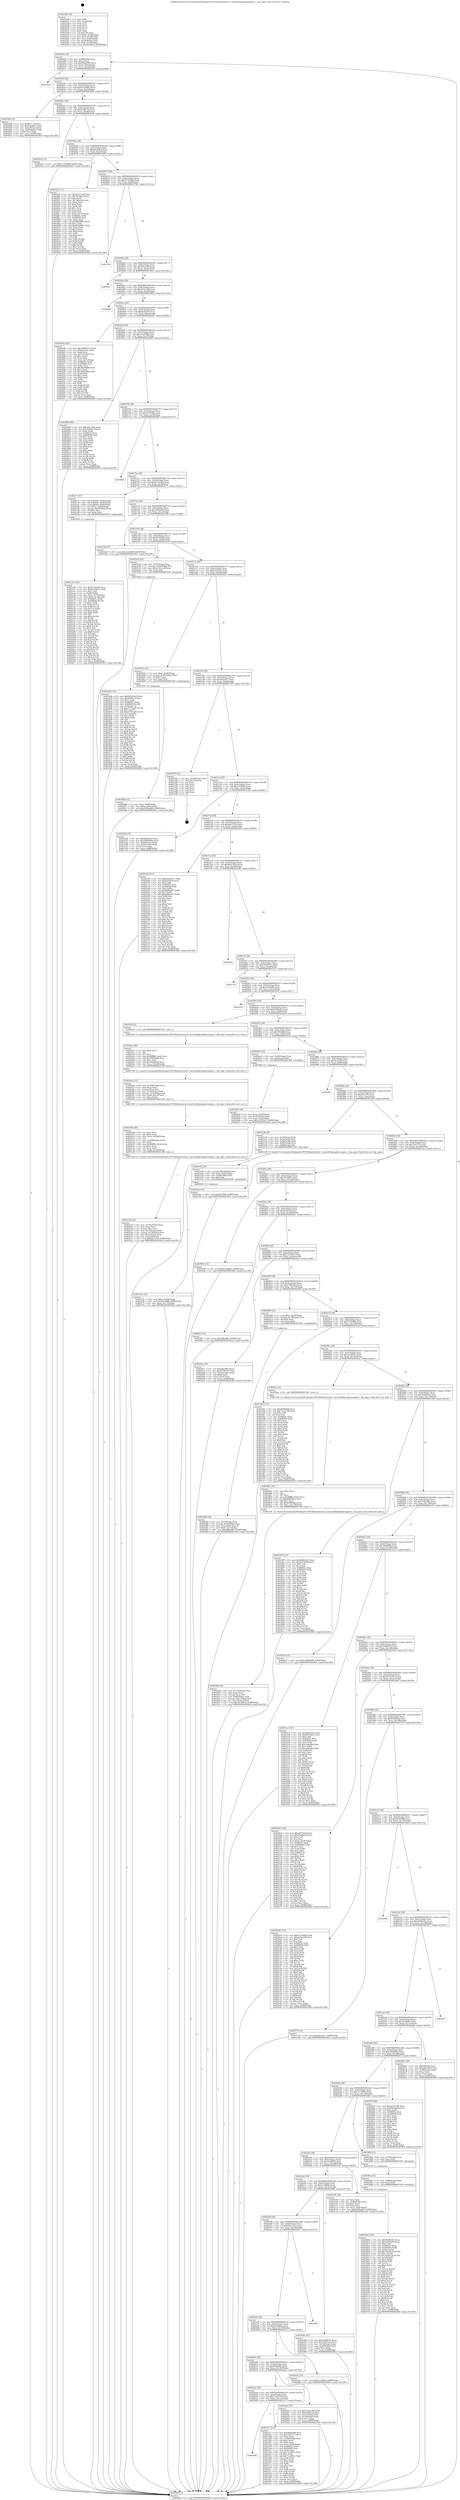 digraph "0x4025d0" {
  label = "0x4025d0 (/mnt/c/Users/mathe/Desktop/tcc/POCII/binaries/extr_reactosdllopenglmesaspan.c_clip_span_Final-ollvm.out::main(0))"
  labelloc = "t"
  node[shape=record]

  Entry [label="",width=0.3,height=0.3,shape=circle,fillcolor=black,style=filled]
  "0x402602" [label="{
     0x402602 [32]\l
     | [instrs]\l
     &nbsp;&nbsp;0x402602 \<+6\>: mov -0x98(%rbp),%eax\l
     &nbsp;&nbsp;0x402608 \<+2\>: mov %eax,%ecx\l
     &nbsp;&nbsp;0x40260a \<+6\>: sub $0x829eb590,%ecx\l
     &nbsp;&nbsp;0x402610 \<+6\>: mov %eax,-0x9c(%rbp)\l
     &nbsp;&nbsp;0x402616 \<+6\>: mov %ecx,-0xa0(%rbp)\l
     &nbsp;&nbsp;0x40261c \<+6\>: je 0000000000403556 \<main+0xf86\>\l
  }"]
  "0x403556" [label="{
     0x403556\l
  }", style=dashed]
  "0x402622" [label="{
     0x402622 [28]\l
     | [instrs]\l
     &nbsp;&nbsp;0x402622 \<+5\>: jmp 0000000000402627 \<main+0x57\>\l
     &nbsp;&nbsp;0x402627 \<+6\>: mov -0x9c(%rbp),%eax\l
     &nbsp;&nbsp;0x40262d \<+5\>: sub $0x8558a460,%eax\l
     &nbsp;&nbsp;0x402632 \<+6\>: mov %eax,-0xa4(%rbp)\l
     &nbsp;&nbsp;0x402638 \<+6\>: je 000000000040308b \<main+0xabb\>\l
  }"]
  Exit [label="",width=0.3,height=0.3,shape=circle,fillcolor=black,style=filled,peripheries=2]
  "0x40308b" [label="{
     0x40308b [33]\l
     | [instrs]\l
     &nbsp;&nbsp;0x40308b \<+5\>: mov $0x4f51c76,%eax\l
     &nbsp;&nbsp;0x403090 \<+5\>: mov $0x1bad6f25,%ecx\l
     &nbsp;&nbsp;0x403095 \<+6\>: mov -0x8c(%rbp),%edx\l
     &nbsp;&nbsp;0x40309b \<+3\>: cmp -0x80(%rbp),%edx\l
     &nbsp;&nbsp;0x40309e \<+3\>: cmovl %ecx,%eax\l
     &nbsp;&nbsp;0x4030a1 \<+6\>: mov %eax,-0x98(%rbp)\l
     &nbsp;&nbsp;0x4030a7 \<+5\>: jmp 00000000004038c6 \<main+0x12f6\>\l
  }"]
  "0x40263e" [label="{
     0x40263e [28]\l
     | [instrs]\l
     &nbsp;&nbsp;0x40263e \<+5\>: jmp 0000000000402643 \<main+0x73\>\l
     &nbsp;&nbsp;0x402643 \<+6\>: mov -0x9c(%rbp),%eax\l
     &nbsp;&nbsp;0x402649 \<+5\>: sub $0x85f497c4,%eax\l
     &nbsp;&nbsp;0x40264e \<+6\>: mov %eax,-0xa8(%rbp)\l
     &nbsp;&nbsp;0x402654 \<+6\>: je 00000000004032e4 \<main+0xd14\>\l
  }"]
  "0x40349d" [label="{
     0x40349d [155]\l
     | [instrs]\l
     &nbsp;&nbsp;0x40349d \<+5\>: mov $0x4b085e0c,%ecx\l
     &nbsp;&nbsp;0x4034a2 \<+5\>: mov $0xaef60a56,%edx\l
     &nbsp;&nbsp;0x4034a7 \<+3\>: mov $0x1,%sil\l
     &nbsp;&nbsp;0x4034aa \<+8\>: mov 0x40605c,%r8d\l
     &nbsp;&nbsp;0x4034b2 \<+8\>: mov 0x406060,%r9d\l
     &nbsp;&nbsp;0x4034ba \<+3\>: mov %r8d,%r10d\l
     &nbsp;&nbsp;0x4034bd \<+7\>: add $0x7fa581da,%r10d\l
     &nbsp;&nbsp;0x4034c4 \<+4\>: sub $0x1,%r10d\l
     &nbsp;&nbsp;0x4034c8 \<+7\>: sub $0x7fa581da,%r10d\l
     &nbsp;&nbsp;0x4034cf \<+4\>: imul %r10d,%r8d\l
     &nbsp;&nbsp;0x4034d3 \<+4\>: and $0x1,%r8d\l
     &nbsp;&nbsp;0x4034d7 \<+4\>: cmp $0x0,%r8d\l
     &nbsp;&nbsp;0x4034db \<+4\>: sete %r11b\l
     &nbsp;&nbsp;0x4034df \<+4\>: cmp $0xa,%r9d\l
     &nbsp;&nbsp;0x4034e3 \<+3\>: setl %bl\l
     &nbsp;&nbsp;0x4034e6 \<+3\>: mov %r11b,%r14b\l
     &nbsp;&nbsp;0x4034e9 \<+4\>: xor $0xff,%r14b\l
     &nbsp;&nbsp;0x4034ed \<+3\>: mov %bl,%r15b\l
     &nbsp;&nbsp;0x4034f0 \<+4\>: xor $0xff,%r15b\l
     &nbsp;&nbsp;0x4034f4 \<+4\>: xor $0x0,%sil\l
     &nbsp;&nbsp;0x4034f8 \<+3\>: mov %r14b,%r12b\l
     &nbsp;&nbsp;0x4034fb \<+4\>: and $0x0,%r12b\l
     &nbsp;&nbsp;0x4034ff \<+3\>: and %sil,%r11b\l
     &nbsp;&nbsp;0x403502 \<+3\>: mov %r15b,%r13b\l
     &nbsp;&nbsp;0x403505 \<+4\>: and $0x0,%r13b\l
     &nbsp;&nbsp;0x403509 \<+3\>: and %sil,%bl\l
     &nbsp;&nbsp;0x40350c \<+3\>: or %r11b,%r12b\l
     &nbsp;&nbsp;0x40350f \<+3\>: or %bl,%r13b\l
     &nbsp;&nbsp;0x403512 \<+3\>: xor %r13b,%r12b\l
     &nbsp;&nbsp;0x403515 \<+3\>: or %r15b,%r14b\l
     &nbsp;&nbsp;0x403518 \<+4\>: xor $0xff,%r14b\l
     &nbsp;&nbsp;0x40351c \<+4\>: or $0x0,%sil\l
     &nbsp;&nbsp;0x403520 \<+3\>: and %sil,%r14b\l
     &nbsp;&nbsp;0x403523 \<+3\>: or %r14b,%r12b\l
     &nbsp;&nbsp;0x403526 \<+4\>: test $0x1,%r12b\l
     &nbsp;&nbsp;0x40352a \<+3\>: cmovne %edx,%ecx\l
     &nbsp;&nbsp;0x40352d \<+6\>: mov %ecx,-0x98(%rbp)\l
     &nbsp;&nbsp;0x403533 \<+5\>: jmp 00000000004038c6 \<main+0x12f6\>\l
  }"]
  "0x4032e4" [label="{
     0x4032e4 [15]\l
     | [instrs]\l
     &nbsp;&nbsp;0x4032e4 \<+10\>: movl $0x1722d500,-0x98(%rbp)\l
     &nbsp;&nbsp;0x4032ee \<+5\>: jmp 00000000004038c6 \<main+0x12f6\>\l
  }"]
  "0x40265a" [label="{
     0x40265a [28]\l
     | [instrs]\l
     &nbsp;&nbsp;0x40265a \<+5\>: jmp 000000000040265f \<main+0x8f\>\l
     &nbsp;&nbsp;0x40265f \<+6\>: mov -0x9c(%rbp),%eax\l
     &nbsp;&nbsp;0x402665 \<+5\>: sub $0x88cdbdc0,%eax\l
     &nbsp;&nbsp;0x40266a \<+6\>: mov %eax,-0xac(%rbp)\l
     &nbsp;&nbsp;0x402670 \<+6\>: je 0000000000402fd5 \<main+0xa05\>\l
  }"]
  "0x40348e" [label="{
     0x40348e [15]\l
     | [instrs]\l
     &nbsp;&nbsp;0x40348e \<+7\>: mov -0x88(%rbp),%rax\l
     &nbsp;&nbsp;0x403495 \<+3\>: mov %rax,%rdi\l
     &nbsp;&nbsp;0x403498 \<+5\>: call 0000000000401030 \<free@plt\>\l
     | [calls]\l
     &nbsp;&nbsp;0x401030 \{1\} (unknown)\l
  }"]
  "0x402fd5" [label="{
     0x402fd5 [112]\l
     | [instrs]\l
     &nbsp;&nbsp;0x402fd5 \<+5\>: mov $0x9a7d7c68,%eax\l
     &nbsp;&nbsp;0x402fda \<+5\>: mov $0x761d65e,%ecx\l
     &nbsp;&nbsp;0x402fdf \<+2\>: xor %edx,%edx\l
     &nbsp;&nbsp;0x402fe1 \<+3\>: mov -0x74(%rbp),%esi\l
     &nbsp;&nbsp;0x402fe4 \<+2\>: mov %edx,%edi\l
     &nbsp;&nbsp;0x402fe6 \<+2\>: sub %esi,%edi\l
     &nbsp;&nbsp;0x402fe8 \<+2\>: mov %edx,%esi\l
     &nbsp;&nbsp;0x402fea \<+3\>: sub $0x1,%esi\l
     &nbsp;&nbsp;0x402fed \<+2\>: add %esi,%edi\l
     &nbsp;&nbsp;0x402fef \<+2\>: sub %edi,%edx\l
     &nbsp;&nbsp;0x402ff1 \<+3\>: mov %edx,-0x74(%rbp)\l
     &nbsp;&nbsp;0x402ff4 \<+7\>: mov 0x40605c,%edx\l
     &nbsp;&nbsp;0x402ffb \<+7\>: mov 0x406060,%esi\l
     &nbsp;&nbsp;0x403002 \<+2\>: mov %edx,%edi\l
     &nbsp;&nbsp;0x403004 \<+6\>: sub $0x80548f01,%edi\l
     &nbsp;&nbsp;0x40300a \<+3\>: sub $0x1,%edi\l
     &nbsp;&nbsp;0x40300d \<+6\>: add $0x80548f01,%edi\l
     &nbsp;&nbsp;0x403013 \<+3\>: imul %edi,%edx\l
     &nbsp;&nbsp;0x403016 \<+3\>: and $0x1,%edx\l
     &nbsp;&nbsp;0x403019 \<+3\>: cmp $0x0,%edx\l
     &nbsp;&nbsp;0x40301c \<+4\>: sete %r8b\l
     &nbsp;&nbsp;0x403020 \<+3\>: cmp $0xa,%esi\l
     &nbsp;&nbsp;0x403023 \<+4\>: setl %r9b\l
     &nbsp;&nbsp;0x403027 \<+3\>: mov %r8b,%r10b\l
     &nbsp;&nbsp;0x40302a \<+3\>: and %r9b,%r10b\l
     &nbsp;&nbsp;0x40302d \<+3\>: xor %r9b,%r8b\l
     &nbsp;&nbsp;0x403030 \<+3\>: or %r8b,%r10b\l
     &nbsp;&nbsp;0x403033 \<+4\>: test $0x1,%r10b\l
     &nbsp;&nbsp;0x403037 \<+3\>: cmovne %ecx,%eax\l
     &nbsp;&nbsp;0x40303a \<+6\>: mov %eax,-0x98(%rbp)\l
     &nbsp;&nbsp;0x403040 \<+5\>: jmp 00000000004038c6 \<main+0x12f6\>\l
  }"]
  "0x402676" [label="{
     0x402676 [28]\l
     | [instrs]\l
     &nbsp;&nbsp;0x402676 \<+5\>: jmp 000000000040267b \<main+0xab\>\l
     &nbsp;&nbsp;0x40267b \<+6\>: mov -0x9c(%rbp),%eax\l
     &nbsp;&nbsp;0x402681 \<+5\>: sub $0x911ba4d0,%eax\l
     &nbsp;&nbsp;0x402686 \<+6\>: mov %eax,-0xb0(%rbp)\l
     &nbsp;&nbsp;0x40268c \<+6\>: je 000000000040379a \<main+0x11ca\>\l
  }"]
  "0x402b46" [label="{
     0x402b46\l
  }", style=dashed]
  "0x40379a" [label="{
     0x40379a\l
  }", style=dashed]
  "0x402692" [label="{
     0x402692 [28]\l
     | [instrs]\l
     &nbsp;&nbsp;0x402692 \<+5\>: jmp 0000000000402697 \<main+0xc7\>\l
     &nbsp;&nbsp;0x402697 \<+6\>: mov -0x9c(%rbp),%eax\l
     &nbsp;&nbsp;0x40269d \<+5\>: sub $0x979aecf9,%eax\l
     &nbsp;&nbsp;0x4026a2 \<+6\>: mov %eax,-0xb4(%rbp)\l
     &nbsp;&nbsp;0x4026a8 \<+6\>: je 00000000004038a1 \<main+0x12d1\>\l
  }"]
  "0x40337c" [label="{
     0x40337c [110]\l
     | [instrs]\l
     &nbsp;&nbsp;0x40337c \<+5\>: mov $0x49d0a06f,%eax\l
     &nbsp;&nbsp;0x403381 \<+5\>: mov $0x5241115,%ecx\l
     &nbsp;&nbsp;0x403386 \<+2\>: xor %edx,%edx\l
     &nbsp;&nbsp;0x403388 \<+6\>: mov -0x94(%rbp),%esi\l
     &nbsp;&nbsp;0x40338e \<+3\>: sub $0x1,%edx\l
     &nbsp;&nbsp;0x403391 \<+2\>: sub %edx,%esi\l
     &nbsp;&nbsp;0x403393 \<+6\>: mov %esi,-0x94(%rbp)\l
     &nbsp;&nbsp;0x403399 \<+7\>: mov 0x40605c,%edx\l
     &nbsp;&nbsp;0x4033a0 \<+7\>: mov 0x406060,%esi\l
     &nbsp;&nbsp;0x4033a7 \<+2\>: mov %edx,%edi\l
     &nbsp;&nbsp;0x4033a9 \<+6\>: sub $0x72caf002,%edi\l
     &nbsp;&nbsp;0x4033af \<+3\>: sub $0x1,%edi\l
     &nbsp;&nbsp;0x4033b2 \<+6\>: add $0x72caf002,%edi\l
     &nbsp;&nbsp;0x4033b8 \<+3\>: imul %edi,%edx\l
     &nbsp;&nbsp;0x4033bb \<+3\>: and $0x1,%edx\l
     &nbsp;&nbsp;0x4033be \<+3\>: cmp $0x0,%edx\l
     &nbsp;&nbsp;0x4033c1 \<+4\>: sete %r8b\l
     &nbsp;&nbsp;0x4033c5 \<+3\>: cmp $0xa,%esi\l
     &nbsp;&nbsp;0x4033c8 \<+4\>: setl %r9b\l
     &nbsp;&nbsp;0x4033cc \<+3\>: mov %r8b,%r10b\l
     &nbsp;&nbsp;0x4033cf \<+3\>: and %r9b,%r10b\l
     &nbsp;&nbsp;0x4033d2 \<+3\>: xor %r9b,%r8b\l
     &nbsp;&nbsp;0x4033d5 \<+3\>: or %r8b,%r10b\l
     &nbsp;&nbsp;0x4033d8 \<+4\>: test $0x1,%r10b\l
     &nbsp;&nbsp;0x4033dc \<+3\>: cmovne %ecx,%eax\l
     &nbsp;&nbsp;0x4033df \<+6\>: mov %eax,-0x98(%rbp)\l
     &nbsp;&nbsp;0x4033e5 \<+5\>: jmp 00000000004038c6 \<main+0x12f6\>\l
  }"]
  "0x4038a1" [label="{
     0x4038a1\l
  }", style=dashed]
  "0x4026ae" [label="{
     0x4026ae [28]\l
     | [instrs]\l
     &nbsp;&nbsp;0x4026ae \<+5\>: jmp 00000000004026b3 \<main+0xe3\>\l
     &nbsp;&nbsp;0x4026b3 \<+6\>: mov -0x9c(%rbp),%eax\l
     &nbsp;&nbsp;0x4026b9 \<+5\>: sub $0x9a7d7c68,%eax\l
     &nbsp;&nbsp;0x4026be \<+6\>: mov %eax,-0xb8(%rbp)\l
     &nbsp;&nbsp;0x4026c4 \<+6\>: je 0000000000403805 \<main+0x1235\>\l
  }"]
  "0x40324b" [label="{
     0x40324b [153]\l
     | [instrs]\l
     &nbsp;&nbsp;0x40324b \<+5\>: mov $0x620a74e3,%edx\l
     &nbsp;&nbsp;0x403250 \<+5\>: mov $0x85f497c4,%esi\l
     &nbsp;&nbsp;0x403255 \<+3\>: mov $0x1,%r8b\l
     &nbsp;&nbsp;0x403258 \<+8\>: mov 0x40605c,%r9d\l
     &nbsp;&nbsp;0x403260 \<+8\>: mov 0x406060,%r10d\l
     &nbsp;&nbsp;0x403268 \<+3\>: mov %r9d,%r11d\l
     &nbsp;&nbsp;0x40326b \<+7\>: sub $0xd3753ac0,%r11d\l
     &nbsp;&nbsp;0x403272 \<+4\>: sub $0x1,%r11d\l
     &nbsp;&nbsp;0x403276 \<+7\>: add $0xd3753ac0,%r11d\l
     &nbsp;&nbsp;0x40327d \<+4\>: imul %r11d,%r9d\l
     &nbsp;&nbsp;0x403281 \<+4\>: and $0x1,%r9d\l
     &nbsp;&nbsp;0x403285 \<+4\>: cmp $0x0,%r9d\l
     &nbsp;&nbsp;0x403289 \<+3\>: sete %bl\l
     &nbsp;&nbsp;0x40328c \<+4\>: cmp $0xa,%r10d\l
     &nbsp;&nbsp;0x403290 \<+4\>: setl %r14b\l
     &nbsp;&nbsp;0x403294 \<+3\>: mov %bl,%r15b\l
     &nbsp;&nbsp;0x403297 \<+4\>: xor $0xff,%r15b\l
     &nbsp;&nbsp;0x40329b \<+3\>: mov %r14b,%r12b\l
     &nbsp;&nbsp;0x40329e \<+4\>: xor $0xff,%r12b\l
     &nbsp;&nbsp;0x4032a2 \<+4\>: xor $0x0,%r8b\l
     &nbsp;&nbsp;0x4032a6 \<+3\>: mov %r15b,%r13b\l
     &nbsp;&nbsp;0x4032a9 \<+4\>: and $0x0,%r13b\l
     &nbsp;&nbsp;0x4032ad \<+3\>: and %r8b,%bl\l
     &nbsp;&nbsp;0x4032b0 \<+3\>: mov %r12b,%al\l
     &nbsp;&nbsp;0x4032b3 \<+2\>: and $0x0,%al\l
     &nbsp;&nbsp;0x4032b5 \<+3\>: and %r8b,%r14b\l
     &nbsp;&nbsp;0x4032b8 \<+3\>: or %bl,%r13b\l
     &nbsp;&nbsp;0x4032bb \<+3\>: or %r14b,%al\l
     &nbsp;&nbsp;0x4032be \<+3\>: xor %al,%r13b\l
     &nbsp;&nbsp;0x4032c1 \<+3\>: or %r12b,%r15b\l
     &nbsp;&nbsp;0x4032c4 \<+4\>: xor $0xff,%r15b\l
     &nbsp;&nbsp;0x4032c8 \<+4\>: or $0x0,%r8b\l
     &nbsp;&nbsp;0x4032cc \<+3\>: and %r8b,%r15b\l
     &nbsp;&nbsp;0x4032cf \<+3\>: or %r15b,%r13b\l
     &nbsp;&nbsp;0x4032d2 \<+4\>: test $0x1,%r13b\l
     &nbsp;&nbsp;0x4032d6 \<+3\>: cmovne %esi,%edx\l
     &nbsp;&nbsp;0x4032d9 \<+6\>: mov %edx,-0x98(%rbp)\l
     &nbsp;&nbsp;0x4032df \<+5\>: jmp 00000000004038c6 \<main+0x12f6\>\l
  }"]
  "0x403805" [label="{
     0x403805\l
  }", style=dashed]
  "0x4026ca" [label="{
     0x4026ca [28]\l
     | [instrs]\l
     &nbsp;&nbsp;0x4026ca \<+5\>: jmp 00000000004026cf \<main+0xff\>\l
     &nbsp;&nbsp;0x4026cf \<+6\>: mov -0x9c(%rbp),%eax\l
     &nbsp;&nbsp;0x4026d5 \<+5\>: sub $0x9af3cfc9,%eax\l
     &nbsp;&nbsp;0x4026da \<+6\>: mov %eax,-0xbc(%rbp)\l
     &nbsp;&nbsp;0x4026e0 \<+6\>: je 0000000000402ef9 \<main+0x929\>\l
  }"]
  "0x403161" [label="{
     0x403161 [31]\l
     | [instrs]\l
     &nbsp;&nbsp;0x403161 \<+10\>: movl $0x0,-0x94(%rbp)\l
     &nbsp;&nbsp;0x40316b \<+10\>: movl $0xd51f0ff4,-0x98(%rbp)\l
     &nbsp;&nbsp;0x403175 \<+6\>: mov %eax,-0x174(%rbp)\l
     &nbsp;&nbsp;0x40317b \<+5\>: jmp 00000000004038c6 \<main+0x12f6\>\l
  }"]
  "0x402ef9" [label="{
     0x402ef9 [104]\l
     | [instrs]\l
     &nbsp;&nbsp;0x402ef9 \<+5\>: mov $0xe9d28211,%eax\l
     &nbsp;&nbsp;0x402efe \<+5\>: mov $0xbe341dc,%ecx\l
     &nbsp;&nbsp;0x402f03 \<+2\>: xor %edx,%edx\l
     &nbsp;&nbsp;0x402f05 \<+3\>: mov -0x7c(%rbp),%esi\l
     &nbsp;&nbsp;0x402f08 \<+3\>: sub $0x1,%edx\l
     &nbsp;&nbsp;0x402f0b \<+2\>: sub %edx,%esi\l
     &nbsp;&nbsp;0x402f0d \<+3\>: mov %esi,-0x7c(%rbp)\l
     &nbsp;&nbsp;0x402f10 \<+7\>: mov 0x40605c,%edx\l
     &nbsp;&nbsp;0x402f17 \<+7\>: mov 0x406060,%esi\l
     &nbsp;&nbsp;0x402f1e \<+2\>: mov %edx,%edi\l
     &nbsp;&nbsp;0x402f20 \<+6\>: add $0x36b9d68a,%edi\l
     &nbsp;&nbsp;0x402f26 \<+3\>: sub $0x1,%edi\l
     &nbsp;&nbsp;0x402f29 \<+6\>: sub $0x36b9d68a,%edi\l
     &nbsp;&nbsp;0x402f2f \<+3\>: imul %edi,%edx\l
     &nbsp;&nbsp;0x402f32 \<+3\>: and $0x1,%edx\l
     &nbsp;&nbsp;0x402f35 \<+3\>: cmp $0x0,%edx\l
     &nbsp;&nbsp;0x402f38 \<+4\>: sete %r8b\l
     &nbsp;&nbsp;0x402f3c \<+3\>: cmp $0xa,%esi\l
     &nbsp;&nbsp;0x402f3f \<+4\>: setl %r9b\l
     &nbsp;&nbsp;0x402f43 \<+3\>: mov %r8b,%r10b\l
     &nbsp;&nbsp;0x402f46 \<+3\>: and %r9b,%r10b\l
     &nbsp;&nbsp;0x402f49 \<+3\>: xor %r9b,%r8b\l
     &nbsp;&nbsp;0x402f4c \<+3\>: or %r8b,%r10b\l
     &nbsp;&nbsp;0x402f4f \<+4\>: test $0x1,%r10b\l
     &nbsp;&nbsp;0x402f53 \<+3\>: cmovne %ecx,%eax\l
     &nbsp;&nbsp;0x402f56 \<+6\>: mov %eax,-0x98(%rbp)\l
     &nbsp;&nbsp;0x402f5c \<+5\>: jmp 00000000004038c6 \<main+0x12f6\>\l
  }"]
  "0x4026e6" [label="{
     0x4026e6 [28]\l
     | [instrs]\l
     &nbsp;&nbsp;0x4026e6 \<+5\>: jmp 00000000004026eb \<main+0x11b\>\l
     &nbsp;&nbsp;0x4026eb \<+6\>: mov -0x9c(%rbp),%eax\l
     &nbsp;&nbsp;0x4026f1 \<+5\>: sub $0xa3ced496,%eax\l
     &nbsp;&nbsp;0x4026f6 \<+6\>: mov %eax,-0xc0(%rbp)\l
     &nbsp;&nbsp;0x4026fc \<+6\>: je 0000000000403690 \<main+0x10c0\>\l
  }"]
  "0x403144" [label="{
     0x403144 [29]\l
     | [instrs]\l
     &nbsp;&nbsp;0x403144 \<+10\>: movabs $0x4040b6,%rdi\l
     &nbsp;&nbsp;0x40314e \<+6\>: mov %eax,-0x90(%rbp)\l
     &nbsp;&nbsp;0x403154 \<+6\>: mov -0x90(%rbp),%esi\l
     &nbsp;&nbsp;0x40315a \<+2\>: mov $0x0,%al\l
     &nbsp;&nbsp;0x40315c \<+5\>: call 0000000000401040 \<printf@plt\>\l
     | [calls]\l
     &nbsp;&nbsp;0x401040 \{1\} (unknown)\l
  }"]
  "0x403690" [label="{
     0x403690 [86]\l
     | [instrs]\l
     &nbsp;&nbsp;0x403690 \<+5\>: mov $0xa5075fab,%eax\l
     &nbsp;&nbsp;0x403695 \<+5\>: mov $0x3e848a70,%ecx\l
     &nbsp;&nbsp;0x40369a \<+2\>: xor %edx,%edx\l
     &nbsp;&nbsp;0x40369c \<+7\>: mov 0x40605c,%esi\l
     &nbsp;&nbsp;0x4036a3 \<+7\>: mov 0x406060,%edi\l
     &nbsp;&nbsp;0x4036aa \<+3\>: sub $0x1,%edx\l
     &nbsp;&nbsp;0x4036ad \<+3\>: mov %esi,%r8d\l
     &nbsp;&nbsp;0x4036b0 \<+3\>: add %edx,%r8d\l
     &nbsp;&nbsp;0x4036b3 \<+4\>: imul %r8d,%esi\l
     &nbsp;&nbsp;0x4036b7 \<+3\>: and $0x1,%esi\l
     &nbsp;&nbsp;0x4036ba \<+3\>: cmp $0x0,%esi\l
     &nbsp;&nbsp;0x4036bd \<+4\>: sete %r9b\l
     &nbsp;&nbsp;0x4036c1 \<+3\>: cmp $0xa,%edi\l
     &nbsp;&nbsp;0x4036c4 \<+4\>: setl %r10b\l
     &nbsp;&nbsp;0x4036c8 \<+3\>: mov %r9b,%r11b\l
     &nbsp;&nbsp;0x4036cb \<+3\>: and %r10b,%r11b\l
     &nbsp;&nbsp;0x4036ce \<+3\>: xor %r10b,%r9b\l
     &nbsp;&nbsp;0x4036d1 \<+3\>: or %r9b,%r11b\l
     &nbsp;&nbsp;0x4036d4 \<+4\>: test $0x1,%r11b\l
     &nbsp;&nbsp;0x4036d8 \<+3\>: cmovne %ecx,%eax\l
     &nbsp;&nbsp;0x4036db \<+6\>: mov %eax,-0x98(%rbp)\l
     &nbsp;&nbsp;0x4036e1 \<+5\>: jmp 00000000004038c6 \<main+0x12f6\>\l
  }"]
  "0x402702" [label="{
     0x402702 [28]\l
     | [instrs]\l
     &nbsp;&nbsp;0x402702 \<+5\>: jmp 0000000000402707 \<main+0x137\>\l
     &nbsp;&nbsp;0x402707 \<+6\>: mov -0x9c(%rbp),%eax\l
     &nbsp;&nbsp;0x40270d \<+5\>: sub $0xa5075fab,%eax\l
     &nbsp;&nbsp;0x402712 \<+6\>: mov %eax,-0xc4(%rbp)\l
     &nbsp;&nbsp;0x402718 \<+6\>: je 00000000004038b5 \<main+0x12e5\>\l
  }"]
  "0x4030d9" [label="{
     0x4030d9 [45]\l
     | [instrs]\l
     &nbsp;&nbsp;0x4030d9 \<+6\>: mov -0x170(%rbp),%ecx\l
     &nbsp;&nbsp;0x4030df \<+3\>: imul %eax,%ecx\l
     &nbsp;&nbsp;0x4030e2 \<+3\>: movslq %ecx,%rsi\l
     &nbsp;&nbsp;0x4030e5 \<+7\>: mov -0x88(%rbp),%rdi\l
     &nbsp;&nbsp;0x4030ec \<+7\>: movslq -0x8c(%rbp),%r8\l
     &nbsp;&nbsp;0x4030f3 \<+4\>: mov %rsi,(%rdi,%r8,8)\l
     &nbsp;&nbsp;0x4030f7 \<+10\>: movl $0x5b798f19,-0x98(%rbp)\l
     &nbsp;&nbsp;0x403101 \<+5\>: jmp 00000000004038c6 \<main+0x12f6\>\l
  }"]
  "0x4038b5" [label="{
     0x4038b5\l
  }", style=dashed]
  "0x40271e" [label="{
     0x40271e [28]\l
     | [instrs]\l
     &nbsp;&nbsp;0x40271e \<+5\>: jmp 0000000000402723 \<main+0x153\>\l
     &nbsp;&nbsp;0x402723 \<+6\>: mov -0x9c(%rbp),%eax\l
     &nbsp;&nbsp;0x402729 \<+5\>: sub $0xab7aa369,%eax\l
     &nbsp;&nbsp;0x40272e \<+6\>: mov %eax,-0xc8(%rbp)\l
     &nbsp;&nbsp;0x402734 \<+6\>: je 0000000000402c71 \<main+0x6a1\>\l
  }"]
  "0x4030b1" [label="{
     0x4030b1 [40]\l
     | [instrs]\l
     &nbsp;&nbsp;0x4030b1 \<+5\>: mov $0x2,%ecx\l
     &nbsp;&nbsp;0x4030b6 \<+1\>: cltd\l
     &nbsp;&nbsp;0x4030b7 \<+2\>: idiv %ecx\l
     &nbsp;&nbsp;0x4030b9 \<+6\>: imul $0xfffffffe,%edx,%ecx\l
     &nbsp;&nbsp;0x4030bf \<+6\>: sub $0xb698b6ba,%ecx\l
     &nbsp;&nbsp;0x4030c5 \<+3\>: add $0x1,%ecx\l
     &nbsp;&nbsp;0x4030c8 \<+6\>: add $0xb698b6ba,%ecx\l
     &nbsp;&nbsp;0x4030ce \<+6\>: mov %ecx,-0x170(%rbp)\l
     &nbsp;&nbsp;0x4030d4 \<+5\>: call 0000000000401160 \<next_i\>\l
     | [calls]\l
     &nbsp;&nbsp;0x401160 \{1\} (/mnt/c/Users/mathe/Desktop/tcc/POCII/binaries/extr_reactosdllopenglmesaspan.c_clip_span_Final-ollvm.out::next_i)\l
  }"]
  "0x402c71" [label="{
     0x402c71 [47]\l
     | [instrs]\l
     &nbsp;&nbsp;0x402c71 \<+8\>: movq $0x64,-0x50(%rbp)\l
     &nbsp;&nbsp;0x402c79 \<+8\>: movq $0x64,-0x58(%rbp)\l
     &nbsp;&nbsp;0x402c81 \<+8\>: movq $0x64,-0x60(%rbp)\l
     &nbsp;&nbsp;0x402c89 \<+7\>: movl $0x1,-0x64(%rbp)\l
     &nbsp;&nbsp;0x402c90 \<+4\>: movslq -0x64(%rbp),%rax\l
     &nbsp;&nbsp;0x402c94 \<+4\>: shl $0x3,%rax\l
     &nbsp;&nbsp;0x402c98 \<+3\>: mov %rax,%rdi\l
     &nbsp;&nbsp;0x402c9b \<+5\>: call 0000000000401050 \<malloc@plt\>\l
     | [calls]\l
     &nbsp;&nbsp;0x401050 \{1\} (unknown)\l
  }"]
  "0x40273a" [label="{
     0x40273a [28]\l
     | [instrs]\l
     &nbsp;&nbsp;0x40273a \<+5\>: jmp 000000000040273f \<main+0x16f\>\l
     &nbsp;&nbsp;0x40273f \<+6\>: mov -0x9c(%rbp),%eax\l
     &nbsp;&nbsp;0x402745 \<+5\>: sub $0xaef60a56,%eax\l
     &nbsp;&nbsp;0x40274a \<+6\>: mov %eax,-0xcc(%rbp)\l
     &nbsp;&nbsp;0x402750 \<+6\>: je 0000000000403538 \<main+0xf68\>\l
  }"]
  "0x40306b" [label="{
     0x40306b [32]\l
     | [instrs]\l
     &nbsp;&nbsp;0x40306b \<+7\>: mov %rax,-0x88(%rbp)\l
     &nbsp;&nbsp;0x403072 \<+10\>: movl $0x0,-0x8c(%rbp)\l
     &nbsp;&nbsp;0x40307c \<+10\>: movl $0x8558a460,-0x98(%rbp)\l
     &nbsp;&nbsp;0x403086 \<+5\>: jmp 00000000004038c6 \<main+0x12f6\>\l
  }"]
  "0x403538" [label="{
     0x403538 [15]\l
     | [instrs]\l
     &nbsp;&nbsp;0x403538 \<+10\>: movl $0xa3ced496,-0x98(%rbp)\l
     &nbsp;&nbsp;0x403542 \<+5\>: jmp 00000000004038c6 \<main+0x12f6\>\l
  }"]
  "0x402756" [label="{
     0x402756 [28]\l
     | [instrs]\l
     &nbsp;&nbsp;0x402756 \<+5\>: jmp 000000000040275b \<main+0x18b\>\l
     &nbsp;&nbsp;0x40275b \<+6\>: mov -0x9c(%rbp),%eax\l
     &nbsp;&nbsp;0x402761 \<+5\>: sub $0xb67bf416,%eax\l
     &nbsp;&nbsp;0x402766 \<+6\>: mov %eax,-0xd0(%rbp)\l
     &nbsp;&nbsp;0x40276c \<+6\>: je 0000000000403234 \<main+0xc64\>\l
  }"]
  "0x402e3b" [label="{
     0x402e3b [43]\l
     | [instrs]\l
     &nbsp;&nbsp;0x402e3b \<+6\>: mov -0x16c(%rbp),%ecx\l
     &nbsp;&nbsp;0x402e41 \<+3\>: imul %eax,%ecx\l
     &nbsp;&nbsp;0x402e44 \<+3\>: movslq %ecx,%rsi\l
     &nbsp;&nbsp;0x402e47 \<+4\>: mov -0x70(%rbp),%rdi\l
     &nbsp;&nbsp;0x402e4b \<+4\>: movslq -0x74(%rbp),%r8\l
     &nbsp;&nbsp;0x402e4f \<+4\>: mov (%rdi,%r8,8),%rdi\l
     &nbsp;&nbsp;0x402e53 \<+4\>: mov %rsi,0x8(%rdi)\l
     &nbsp;&nbsp;0x402e57 \<+10\>: movl $0xdd27cf16,-0x98(%rbp)\l
     &nbsp;&nbsp;0x402e61 \<+5\>: jmp 00000000004038c6 \<main+0x12f6\>\l
  }"]
  "0x403234" [label="{
     0x403234 [23]\l
     | [instrs]\l
     &nbsp;&nbsp;0x403234 \<+4\>: mov -0x70(%rbp),%rax\l
     &nbsp;&nbsp;0x403238 \<+7\>: movslq -0x94(%rbp),%rcx\l
     &nbsp;&nbsp;0x40323f \<+4\>: mov (%rax,%rcx,8),%rax\l
     &nbsp;&nbsp;0x403243 \<+3\>: mov %rax,%rdi\l
     &nbsp;&nbsp;0x403246 \<+5\>: call 0000000000401030 \<free@plt\>\l
     | [calls]\l
     &nbsp;&nbsp;0x401030 \{1\} (unknown)\l
  }"]
  "0x402772" [label="{
     0x402772 [28]\l
     | [instrs]\l
     &nbsp;&nbsp;0x402772 \<+5\>: jmp 0000000000402777 \<main+0x1a7\>\l
     &nbsp;&nbsp;0x402777 \<+6\>: mov -0x9c(%rbp),%eax\l
     &nbsp;&nbsp;0x40277d \<+5\>: sub $0xbde04c91,%eax\l
     &nbsp;&nbsp;0x402782 \<+6\>: mov %eax,-0xd4(%rbp)\l
     &nbsp;&nbsp;0x402788 \<+6\>: je 0000000000403054 \<main+0xa84\>\l
  }"]
  "0x402e0d" [label="{
     0x402e0d [46]\l
     | [instrs]\l
     &nbsp;&nbsp;0x402e0d \<+2\>: xor %ecx,%ecx\l
     &nbsp;&nbsp;0x402e0f \<+5\>: mov $0x2,%edx\l
     &nbsp;&nbsp;0x402e14 \<+6\>: mov %edx,-0x168(%rbp)\l
     &nbsp;&nbsp;0x402e1a \<+1\>: cltd\l
     &nbsp;&nbsp;0x402e1b \<+7\>: mov -0x168(%rbp),%r9d\l
     &nbsp;&nbsp;0x402e22 \<+3\>: idiv %r9d\l
     &nbsp;&nbsp;0x402e25 \<+6\>: imul $0xfffffffe,%edx,%edx\l
     &nbsp;&nbsp;0x402e2b \<+3\>: sub $0x1,%ecx\l
     &nbsp;&nbsp;0x402e2e \<+2\>: sub %ecx,%edx\l
     &nbsp;&nbsp;0x402e30 \<+6\>: mov %edx,-0x16c(%rbp)\l
     &nbsp;&nbsp;0x402e36 \<+5\>: call 0000000000401160 \<next_i\>\l
     | [calls]\l
     &nbsp;&nbsp;0x401160 \{1\} (/mnt/c/Users/mathe/Desktop/tcc/POCII/binaries/extr_reactosdllopenglmesaspan.c_clip_span_Final-ollvm.out::next_i)\l
  }"]
  "0x403054" [label="{
     0x403054 [23]\l
     | [instrs]\l
     &nbsp;&nbsp;0x403054 \<+7\>: movl $0x1,-0x80(%rbp)\l
     &nbsp;&nbsp;0x40305b \<+4\>: movslq -0x80(%rbp),%rax\l
     &nbsp;&nbsp;0x40305f \<+4\>: shl $0x3,%rax\l
     &nbsp;&nbsp;0x403063 \<+3\>: mov %rax,%rdi\l
     &nbsp;&nbsp;0x403066 \<+5\>: call 0000000000401050 \<malloc@plt\>\l
     | [calls]\l
     &nbsp;&nbsp;0x401050 \{1\} (unknown)\l
  }"]
  "0x40278e" [label="{
     0x40278e [28]\l
     | [instrs]\l
     &nbsp;&nbsp;0x40278e \<+5\>: jmp 0000000000402793 \<main+0x1c3\>\l
     &nbsp;&nbsp;0x402793 \<+6\>: mov -0x9c(%rbp),%eax\l
     &nbsp;&nbsp;0x402799 \<+5\>: sub $0xd45aefc7,%eax\l
     &nbsp;&nbsp;0x40279e \<+6\>: mov %eax,-0xd8(%rbp)\l
     &nbsp;&nbsp;0x4027a4 \<+6\>: je 0000000000403785 \<main+0x11b5\>\l
  }"]
  "0x402ded" [label="{
     0x402ded [32]\l
     | [instrs]\l
     &nbsp;&nbsp;0x402ded \<+6\>: mov -0x164(%rbp),%ecx\l
     &nbsp;&nbsp;0x402df3 \<+3\>: imul %eax,%ecx\l
     &nbsp;&nbsp;0x402df6 \<+3\>: movslq %ecx,%rsi\l
     &nbsp;&nbsp;0x402df9 \<+4\>: mov -0x70(%rbp),%rdi\l
     &nbsp;&nbsp;0x402dfd \<+4\>: movslq -0x74(%rbp),%r8\l
     &nbsp;&nbsp;0x402e01 \<+4\>: mov (%rdi,%r8,8),%rdi\l
     &nbsp;&nbsp;0x402e05 \<+3\>: mov %rsi,(%rdi)\l
     &nbsp;&nbsp;0x402e08 \<+5\>: call 0000000000401160 \<next_i\>\l
     | [calls]\l
     &nbsp;&nbsp;0x401160 \{1\} (/mnt/c/Users/mathe/Desktop/tcc/POCII/binaries/extr_reactosdllopenglmesaspan.c_clip_span_Final-ollvm.out::next_i)\l
  }"]
  "0x403785" [label="{
     0x403785 [21]\l
     | [instrs]\l
     &nbsp;&nbsp;0x403785 \<+3\>: mov -0x34(%rbp),%eax\l
     &nbsp;&nbsp;0x403788 \<+7\>: add $0x158,%rsp\l
     &nbsp;&nbsp;0x40378f \<+1\>: pop %rbx\l
     &nbsp;&nbsp;0x403790 \<+2\>: pop %r12\l
     &nbsp;&nbsp;0x403792 \<+2\>: pop %r13\l
     &nbsp;&nbsp;0x403794 \<+2\>: pop %r14\l
     &nbsp;&nbsp;0x403796 \<+2\>: pop %r15\l
     &nbsp;&nbsp;0x403798 \<+1\>: pop %rbp\l
     &nbsp;&nbsp;0x403799 \<+1\>: ret\l
  }"]
  "0x4027aa" [label="{
     0x4027aa [28]\l
     | [instrs]\l
     &nbsp;&nbsp;0x4027aa \<+5\>: jmp 00000000004027af \<main+0x1df\>\l
     &nbsp;&nbsp;0x4027af \<+6\>: mov -0x9c(%rbp),%eax\l
     &nbsp;&nbsp;0x4027b5 \<+5\>: sub $0xd51f0ff4,%eax\l
     &nbsp;&nbsp;0x4027ba \<+6\>: mov %eax,-0xdc(%rbp)\l
     &nbsp;&nbsp;0x4027c0 \<+6\>: je 0000000000403180 \<main+0xbb0\>\l
  }"]
  "0x402dc5" [label="{
     0x402dc5 [40]\l
     | [instrs]\l
     &nbsp;&nbsp;0x402dc5 \<+5\>: mov $0x2,%ecx\l
     &nbsp;&nbsp;0x402dca \<+1\>: cltd\l
     &nbsp;&nbsp;0x402dcb \<+2\>: idiv %ecx\l
     &nbsp;&nbsp;0x402dcd \<+6\>: imul $0xfffffffe,%edx,%ecx\l
     &nbsp;&nbsp;0x402dd3 \<+6\>: add $0x7b606b04,%ecx\l
     &nbsp;&nbsp;0x402dd9 \<+3\>: add $0x1,%ecx\l
     &nbsp;&nbsp;0x402ddc \<+6\>: sub $0x7b606b04,%ecx\l
     &nbsp;&nbsp;0x402de2 \<+6\>: mov %ecx,-0x164(%rbp)\l
     &nbsp;&nbsp;0x402de8 \<+5\>: call 0000000000401160 \<next_i\>\l
     | [calls]\l
     &nbsp;&nbsp;0x401160 \{1\} (/mnt/c/Users/mathe/Desktop/tcc/POCII/binaries/extr_reactosdllopenglmesaspan.c_clip_span_Final-ollvm.out::next_i)\l
  }"]
  "0x403180" [label="{
     0x403180 [33]\l
     | [instrs]\l
     &nbsp;&nbsp;0x403180 \<+5\>: mov $0x306b9ce0,%eax\l
     &nbsp;&nbsp;0x403185 \<+5\>: mov $0x3984996d,%ecx\l
     &nbsp;&nbsp;0x40318a \<+6\>: mov -0x94(%rbp),%edx\l
     &nbsp;&nbsp;0x403190 \<+3\>: cmp -0x64(%rbp),%edx\l
     &nbsp;&nbsp;0x403193 \<+3\>: cmovl %ecx,%eax\l
     &nbsp;&nbsp;0x403196 \<+6\>: mov %eax,-0x98(%rbp)\l
     &nbsp;&nbsp;0x40319c \<+5\>: jmp 00000000004038c6 \<main+0x12f6\>\l
  }"]
  "0x4027c6" [label="{
     0x4027c6 [28]\l
     | [instrs]\l
     &nbsp;&nbsp;0x4027c6 \<+5\>: jmp 00000000004027cb \<main+0x1fb\>\l
     &nbsp;&nbsp;0x4027cb \<+6\>: mov -0x9c(%rbp),%eax\l
     &nbsp;&nbsp;0x4027d1 \<+5\>: sub $0xdd27cf16,%eax\l
     &nbsp;&nbsp;0x4027d6 \<+6\>: mov %eax,-0xe0(%rbp)\l
     &nbsp;&nbsp;0x4027dc \<+6\>: je 0000000000402e66 \<main+0x896\>\l
  }"]
  "0x402b2a" [label="{
     0x402b2a [28]\l
     | [instrs]\l
     &nbsp;&nbsp;0x402b2a \<+5\>: jmp 0000000000402b2f \<main+0x55f\>\l
     &nbsp;&nbsp;0x402b2f \<+6\>: mov -0x9c(%rbp),%eax\l
     &nbsp;&nbsp;0x402b35 \<+5\>: sub $0x71a51148,%eax\l
     &nbsp;&nbsp;0x402b3a \<+6\>: mov %eax,-0x15c(%rbp)\l
     &nbsp;&nbsp;0x402b40 \<+6\>: je 000000000040337c \<main+0xdac\>\l
  }"]
  "0x402e66" [label="{
     0x402e66 [147]\l
     | [instrs]\l
     &nbsp;&nbsp;0x402e66 \<+5\>: mov $0xe9d28211,%eax\l
     &nbsp;&nbsp;0x402e6b \<+5\>: mov $0x9af3cfc9,%ecx\l
     &nbsp;&nbsp;0x402e70 \<+2\>: mov $0x1,%dl\l
     &nbsp;&nbsp;0x402e72 \<+7\>: mov 0x40605c,%esi\l
     &nbsp;&nbsp;0x402e79 \<+7\>: mov 0x406060,%edi\l
     &nbsp;&nbsp;0x402e80 \<+3\>: mov %esi,%r8d\l
     &nbsp;&nbsp;0x402e83 \<+7\>: sub $0xbd68a687,%r8d\l
     &nbsp;&nbsp;0x402e8a \<+4\>: sub $0x1,%r8d\l
     &nbsp;&nbsp;0x402e8e \<+7\>: add $0xbd68a687,%r8d\l
     &nbsp;&nbsp;0x402e95 \<+4\>: imul %r8d,%esi\l
     &nbsp;&nbsp;0x402e99 \<+3\>: and $0x1,%esi\l
     &nbsp;&nbsp;0x402e9c \<+3\>: cmp $0x0,%esi\l
     &nbsp;&nbsp;0x402e9f \<+4\>: sete %r9b\l
     &nbsp;&nbsp;0x402ea3 \<+3\>: cmp $0xa,%edi\l
     &nbsp;&nbsp;0x402ea6 \<+4\>: setl %r10b\l
     &nbsp;&nbsp;0x402eaa \<+3\>: mov %r9b,%r11b\l
     &nbsp;&nbsp;0x402ead \<+4\>: xor $0xff,%r11b\l
     &nbsp;&nbsp;0x402eb1 \<+3\>: mov %r10b,%bl\l
     &nbsp;&nbsp;0x402eb4 \<+3\>: xor $0xff,%bl\l
     &nbsp;&nbsp;0x402eb7 \<+3\>: xor $0x0,%dl\l
     &nbsp;&nbsp;0x402eba \<+3\>: mov %r11b,%r14b\l
     &nbsp;&nbsp;0x402ebd \<+4\>: and $0x0,%r14b\l
     &nbsp;&nbsp;0x402ec1 \<+3\>: and %dl,%r9b\l
     &nbsp;&nbsp;0x402ec4 \<+3\>: mov %bl,%r15b\l
     &nbsp;&nbsp;0x402ec7 \<+4\>: and $0x0,%r15b\l
     &nbsp;&nbsp;0x402ecb \<+3\>: and %dl,%r10b\l
     &nbsp;&nbsp;0x402ece \<+3\>: or %r9b,%r14b\l
     &nbsp;&nbsp;0x402ed1 \<+3\>: or %r10b,%r15b\l
     &nbsp;&nbsp;0x402ed4 \<+3\>: xor %r15b,%r14b\l
     &nbsp;&nbsp;0x402ed7 \<+3\>: or %bl,%r11b\l
     &nbsp;&nbsp;0x402eda \<+4\>: xor $0xff,%r11b\l
     &nbsp;&nbsp;0x402ede \<+3\>: or $0x0,%dl\l
     &nbsp;&nbsp;0x402ee1 \<+3\>: and %dl,%r11b\l
     &nbsp;&nbsp;0x402ee4 \<+3\>: or %r11b,%r14b\l
     &nbsp;&nbsp;0x402ee7 \<+4\>: test $0x1,%r14b\l
     &nbsp;&nbsp;0x402eeb \<+3\>: cmovne %ecx,%eax\l
     &nbsp;&nbsp;0x402eee \<+6\>: mov %eax,-0x98(%rbp)\l
     &nbsp;&nbsp;0x402ef4 \<+5\>: jmp 00000000004038c6 \<main+0x12f6\>\l
  }"]
  "0x4027e2" [label="{
     0x4027e2 [28]\l
     | [instrs]\l
     &nbsp;&nbsp;0x4027e2 \<+5\>: jmp 00000000004027e7 \<main+0x217\>\l
     &nbsp;&nbsp;0x4027e7 \<+6\>: mov -0x9c(%rbp),%eax\l
     &nbsp;&nbsp;0x4027ed \<+5\>: sub $0xdd4729a3,%eax\l
     &nbsp;&nbsp;0x4027f2 \<+6\>: mov %eax,-0xe4(%rbp)\l
     &nbsp;&nbsp;0x4027f8 \<+6\>: je 0000000000402b8a \<main+0x5ba\>\l
  }"]
  "0x402da2" [label="{
     0x402da2 [30]\l
     | [instrs]\l
     &nbsp;&nbsp;0x402da2 \<+5\>: mov $0x3194e30d,%eax\l
     &nbsp;&nbsp;0x402da7 \<+5\>: mov $0xf3396cbb,%ecx\l
     &nbsp;&nbsp;0x402dac \<+3\>: mov -0x7c(%rbp),%edx\l
     &nbsp;&nbsp;0x402daf \<+3\>: cmp -0x78(%rbp),%edx\l
     &nbsp;&nbsp;0x402db2 \<+3\>: cmovl %ecx,%eax\l
     &nbsp;&nbsp;0x402db5 \<+6\>: mov %eax,-0x98(%rbp)\l
     &nbsp;&nbsp;0x402dbb \<+5\>: jmp 00000000004038c6 \<main+0x12f6\>\l
  }"]
  "0x402b8a" [label="{
     0x402b8a\l
  }", style=dashed]
  "0x4027fe" [label="{
     0x4027fe [28]\l
     | [instrs]\l
     &nbsp;&nbsp;0x4027fe \<+5\>: jmp 0000000000402803 \<main+0x233\>\l
     &nbsp;&nbsp;0x402803 \<+6\>: mov -0x9c(%rbp),%eax\l
     &nbsp;&nbsp;0x402809 \<+5\>: sub $0xe9d28211,%eax\l
     &nbsp;&nbsp;0x40280e \<+6\>: mov %eax,-0xe8(%rbp)\l
     &nbsp;&nbsp;0x402814 \<+6\>: je 00000000004037e3 \<main+0x1213\>\l
  }"]
  "0x402d80" [label="{
     0x402d80 [34]\l
     | [instrs]\l
     &nbsp;&nbsp;0x402d80 \<+4\>: mov -0x70(%rbp),%rdi\l
     &nbsp;&nbsp;0x402d84 \<+4\>: movslq -0x74(%rbp),%rcx\l
     &nbsp;&nbsp;0x402d88 \<+4\>: mov %rax,(%rdi,%rcx,8)\l
     &nbsp;&nbsp;0x402d8c \<+7\>: movl $0x0,-0x7c(%rbp)\l
     &nbsp;&nbsp;0x402d93 \<+10\>: movl $0x64fbe090,-0x98(%rbp)\l
     &nbsp;&nbsp;0x402d9d \<+5\>: jmp 00000000004038c6 \<main+0x12f6\>\l
  }"]
  "0x4037e3" [label="{
     0x4037e3\l
  }", style=dashed]
  "0x40281a" [label="{
     0x40281a [28]\l
     | [instrs]\l
     &nbsp;&nbsp;0x40281a \<+5\>: jmp 000000000040281f \<main+0x24f\>\l
     &nbsp;&nbsp;0x40281f \<+6\>: mov -0x9c(%rbp),%eax\l
     &nbsp;&nbsp;0x402825 \<+5\>: sub $0xefde4f8e,%eax\l
     &nbsp;&nbsp;0x40282a \<+6\>: mov %eax,-0xec(%rbp)\l
     &nbsp;&nbsp;0x402830 \<+6\>: je 0000000000403547 \<main+0xf77\>\l
  }"]
  "0x402b0e" [label="{
     0x402b0e [28]\l
     | [instrs]\l
     &nbsp;&nbsp;0x402b0e \<+5\>: jmp 0000000000402b13 \<main+0x543\>\l
     &nbsp;&nbsp;0x402b13 \<+6\>: mov -0x9c(%rbp),%eax\l
     &nbsp;&nbsp;0x402b19 \<+5\>: sub $0x64fbe090,%eax\l
     &nbsp;&nbsp;0x402b1e \<+6\>: mov %eax,-0x158(%rbp)\l
     &nbsp;&nbsp;0x402b24 \<+6\>: je 0000000000402da2 \<main+0x7d2\>\l
  }"]
  "0x403547" [label="{
     0x403547\l
  }", style=dashed]
  "0x402836" [label="{
     0x402836 [28]\l
     | [instrs]\l
     &nbsp;&nbsp;0x402836 \<+5\>: jmp 000000000040283b \<main+0x26b\>\l
     &nbsp;&nbsp;0x40283b \<+6\>: mov -0x9c(%rbp),%eax\l
     &nbsp;&nbsp;0x402841 \<+5\>: sub $0xf3396cbb,%eax\l
     &nbsp;&nbsp;0x402846 \<+6\>: mov %eax,-0xf0(%rbp)\l
     &nbsp;&nbsp;0x40284c \<+6\>: je 0000000000402dc0 \<main+0x7f0\>\l
  }"]
  "0x402d3c" [label="{
     0x402d3c [15]\l
     | [instrs]\l
     &nbsp;&nbsp;0x402d3c \<+10\>: movl $0x5c148bfa,-0x98(%rbp)\l
     &nbsp;&nbsp;0x402d46 \<+5\>: jmp 00000000004038c6 \<main+0x12f6\>\l
  }"]
  "0x402dc0" [label="{
     0x402dc0 [5]\l
     | [instrs]\l
     &nbsp;&nbsp;0x402dc0 \<+5\>: call 0000000000401160 \<next_i\>\l
     | [calls]\l
     &nbsp;&nbsp;0x401160 \{1\} (/mnt/c/Users/mathe/Desktop/tcc/POCII/binaries/extr_reactosdllopenglmesaspan.c_clip_span_Final-ollvm.out::next_i)\l
  }"]
  "0x402852" [label="{
     0x402852 [28]\l
     | [instrs]\l
     &nbsp;&nbsp;0x402852 \<+5\>: jmp 0000000000402857 \<main+0x287\>\l
     &nbsp;&nbsp;0x402857 \<+6\>: mov -0x9c(%rbp),%eax\l
     &nbsp;&nbsp;0x40285d \<+5\>: sub $0xf56fa0fa,%eax\l
     &nbsp;&nbsp;0x402862 \<+6\>: mov %eax,-0xf4(%rbp)\l
     &nbsp;&nbsp;0x402868 \<+6\>: je 0000000000402ba5 \<main+0x5d5\>\l
  }"]
  "0x402af2" [label="{
     0x402af2 [28]\l
     | [instrs]\l
     &nbsp;&nbsp;0x402af2 \<+5\>: jmp 0000000000402af7 \<main+0x527\>\l
     &nbsp;&nbsp;0x402af7 \<+6\>: mov -0x9c(%rbp),%eax\l
     &nbsp;&nbsp;0x402afd \<+5\>: sub $0x633fdbaa,%eax\l
     &nbsp;&nbsp;0x402b02 \<+6\>: mov %eax,-0x154(%rbp)\l
     &nbsp;&nbsp;0x402b08 \<+6\>: je 0000000000402d3c \<main+0x76c\>\l
  }"]
  "0x402ba5" [label="{
     0x402ba5 [13]\l
     | [instrs]\l
     &nbsp;&nbsp;0x402ba5 \<+4\>: mov -0x40(%rbp),%rax\l
     &nbsp;&nbsp;0x402ba9 \<+4\>: mov 0x8(%rax),%rdi\l
     &nbsp;&nbsp;0x402bad \<+5\>: call 0000000000401060 \<atoi@plt\>\l
     | [calls]\l
     &nbsp;&nbsp;0x401060 \{1\} (unknown)\l
  }"]
  "0x40286e" [label="{
     0x40286e [28]\l
     | [instrs]\l
     &nbsp;&nbsp;0x40286e \<+5\>: jmp 0000000000402873 \<main+0x2a3\>\l
     &nbsp;&nbsp;0x402873 \<+6\>: mov -0x9c(%rbp),%eax\l
     &nbsp;&nbsp;0x402879 \<+5\>: sub $0xfac2250f,%eax\l
     &nbsp;&nbsp;0x40287e \<+6\>: mov %eax,-0xf8(%rbp)\l
     &nbsp;&nbsp;0x402884 \<+6\>: je 0000000000403681 \<main+0x10b1\>\l
  }"]
  "0x403827" [label="{
     0x403827\l
  }", style=dashed]
  "0x403681" [label="{
     0x403681\l
  }", style=dashed]
  "0x40288a" [label="{
     0x40288a [28]\l
     | [instrs]\l
     &nbsp;&nbsp;0x40288a \<+5\>: jmp 000000000040288f \<main+0x2bf\>\l
     &nbsp;&nbsp;0x40288f \<+6\>: mov -0x9c(%rbp),%eax\l
     &nbsp;&nbsp;0x402895 \<+5\>: sub $0x4f51c76,%eax\l
     &nbsp;&nbsp;0x40289a \<+6\>: mov %eax,-0xfc(%rbp)\l
     &nbsp;&nbsp;0x4028a0 \<+6\>: je 0000000000403128 \<main+0xb58\>\l
  }"]
  "0x402ad6" [label="{
     0x402ad6 [28]\l
     | [instrs]\l
     &nbsp;&nbsp;0x402ad6 \<+5\>: jmp 0000000000402adb \<main+0x50b\>\l
     &nbsp;&nbsp;0x402adb \<+6\>: mov -0x9c(%rbp),%eax\l
     &nbsp;&nbsp;0x402ae1 \<+5\>: sub $0x620a74e3,%eax\l
     &nbsp;&nbsp;0x402ae6 \<+6\>: mov %eax,-0x150(%rbp)\l
     &nbsp;&nbsp;0x402aec \<+6\>: je 0000000000403827 \<main+0x1257\>\l
  }"]
  "0x403128" [label="{
     0x403128 [28]\l
     | [instrs]\l
     &nbsp;&nbsp;0x403128 \<+4\>: mov -0x70(%rbp),%rdi\l
     &nbsp;&nbsp;0x40312c \<+4\>: mov -0x50(%rbp),%rsi\l
     &nbsp;&nbsp;0x403130 \<+4\>: mov -0x58(%rbp),%rdx\l
     &nbsp;&nbsp;0x403134 \<+4\>: mov -0x60(%rbp),%rcx\l
     &nbsp;&nbsp;0x403138 \<+7\>: mov -0x88(%rbp),%r8\l
     &nbsp;&nbsp;0x40313f \<+5\>: call 0000000000401520 \<clip_span\>\l
     | [calls]\l
     &nbsp;&nbsp;0x401520 \{1\} (/mnt/c/Users/mathe/Desktop/tcc/POCII/binaries/extr_reactosdllopenglmesaspan.c_clip_span_Final-ollvm.out::clip_span)\l
  }"]
  "0x4028a6" [label="{
     0x4028a6 [28]\l
     | [instrs]\l
     &nbsp;&nbsp;0x4028a6 \<+5\>: jmp 00000000004028ab \<main+0x2db\>\l
     &nbsp;&nbsp;0x4028ab \<+6\>: mov -0x9c(%rbp),%eax\l
     &nbsp;&nbsp;0x4028b1 \<+5\>: sub $0x5241115,%eax\l
     &nbsp;&nbsp;0x4028b6 \<+6\>: mov %eax,-0x100(%rbp)\l
     &nbsp;&nbsp;0x4028bc \<+6\>: je 00000000004033ea \<main+0xe1a\>\l
  }"]
  "0x402d4b" [label="{
     0x402d4b [30]\l
     | [instrs]\l
     &nbsp;&nbsp;0x402d4b \<+5\>: mov $0xbde04c91,%eax\l
     &nbsp;&nbsp;0x402d50 \<+5\>: mov $0x15963ae5,%ecx\l
     &nbsp;&nbsp;0x402d55 \<+3\>: mov -0x74(%rbp),%edx\l
     &nbsp;&nbsp;0x402d58 \<+3\>: cmp -0x64(%rbp),%edx\l
     &nbsp;&nbsp;0x402d5b \<+3\>: cmovl %ecx,%eax\l
     &nbsp;&nbsp;0x402d5e \<+6\>: mov %eax,-0x98(%rbp)\l
     &nbsp;&nbsp;0x402d64 \<+5\>: jmp 00000000004038c6 \<main+0x12f6\>\l
  }"]
  "0x4033ea" [label="{
     0x4033ea [15]\l
     | [instrs]\l
     &nbsp;&nbsp;0x4033ea \<+10\>: movl $0xd51f0ff4,-0x98(%rbp)\l
     &nbsp;&nbsp;0x4033f4 \<+5\>: jmp 00000000004038c6 \<main+0x12f6\>\l
  }"]
  "0x4028c2" [label="{
     0x4028c2 [28]\l
     | [instrs]\l
     &nbsp;&nbsp;0x4028c2 \<+5\>: jmp 00000000004028c7 \<main+0x2f7\>\l
     &nbsp;&nbsp;0x4028c7 \<+6\>: mov -0x9c(%rbp),%eax\l
     &nbsp;&nbsp;0x4028cd \<+5\>: sub $0x761d65e,%eax\l
     &nbsp;&nbsp;0x4028d2 \<+6\>: mov %eax,-0x104(%rbp)\l
     &nbsp;&nbsp;0x4028d8 \<+6\>: je 0000000000403045 \<main+0xa75\>\l
  }"]
  "0x402aba" [label="{
     0x402aba [28]\l
     | [instrs]\l
     &nbsp;&nbsp;0x402aba \<+5\>: jmp 0000000000402abf \<main+0x4ef\>\l
     &nbsp;&nbsp;0x402abf \<+6\>: mov -0x9c(%rbp),%eax\l
     &nbsp;&nbsp;0x402ac5 \<+5\>: sub $0x5c148bfa,%eax\l
     &nbsp;&nbsp;0x402aca \<+6\>: mov %eax,-0x14c(%rbp)\l
     &nbsp;&nbsp;0x402ad0 \<+6\>: je 0000000000402d4b \<main+0x77b\>\l
  }"]
  "0x403045" [label="{
     0x403045 [15]\l
     | [instrs]\l
     &nbsp;&nbsp;0x403045 \<+10\>: movl $0x5c148bfa,-0x98(%rbp)\l
     &nbsp;&nbsp;0x40304f \<+5\>: jmp 00000000004038c6 \<main+0x12f6\>\l
  }"]
  "0x4028de" [label="{
     0x4028de [28]\l
     | [instrs]\l
     &nbsp;&nbsp;0x4028de \<+5\>: jmp 00000000004028e3 \<main+0x313\>\l
     &nbsp;&nbsp;0x4028e3 \<+6\>: mov -0x9c(%rbp),%eax\l
     &nbsp;&nbsp;0x4028e9 \<+5\>: sub $0xbe341dc,%eax\l
     &nbsp;&nbsp;0x4028ee \<+6\>: mov %eax,-0x108(%rbp)\l
     &nbsp;&nbsp;0x4028f4 \<+6\>: je 0000000000402f61 \<main+0x991\>\l
  }"]
  "0x403106" [label="{
     0x403106 [34]\l
     | [instrs]\l
     &nbsp;&nbsp;0x403106 \<+2\>: xor %eax,%eax\l
     &nbsp;&nbsp;0x403108 \<+6\>: mov -0x8c(%rbp),%ecx\l
     &nbsp;&nbsp;0x40310e \<+3\>: sub $0x1,%eax\l
     &nbsp;&nbsp;0x403111 \<+2\>: sub %eax,%ecx\l
     &nbsp;&nbsp;0x403113 \<+6\>: mov %ecx,-0x8c(%rbp)\l
     &nbsp;&nbsp;0x403119 \<+10\>: movl $0x8558a460,-0x98(%rbp)\l
     &nbsp;&nbsp;0x403123 \<+5\>: jmp 00000000004038c6 \<main+0x12f6\>\l
  }"]
  "0x402f61" [label="{
     0x402f61 [15]\l
     | [instrs]\l
     &nbsp;&nbsp;0x402f61 \<+10\>: movl $0x64fbe090,-0x98(%rbp)\l
     &nbsp;&nbsp;0x402f6b \<+5\>: jmp 00000000004038c6 \<main+0x12f6\>\l
  }"]
  "0x4028fa" [label="{
     0x4028fa [28]\l
     | [instrs]\l
     &nbsp;&nbsp;0x4028fa \<+5\>: jmp 00000000004028ff \<main+0x32f\>\l
     &nbsp;&nbsp;0x4028ff \<+6\>: mov -0x9c(%rbp),%eax\l
     &nbsp;&nbsp;0x402905 \<+5\>: sub $0x12323437,%eax\l
     &nbsp;&nbsp;0x40290a \<+6\>: mov %eax,-0x10c(%rbp)\l
     &nbsp;&nbsp;0x402910 \<+6\>: je 0000000000402bca \<main+0x5fa\>\l
  }"]
  "0x402a9e" [label="{
     0x402a9e [28]\l
     | [instrs]\l
     &nbsp;&nbsp;0x402a9e \<+5\>: jmp 0000000000402aa3 \<main+0x4d3\>\l
     &nbsp;&nbsp;0x402aa3 \<+6\>: mov -0x9c(%rbp),%eax\l
     &nbsp;&nbsp;0x402aa9 \<+5\>: sub $0x5b798f19,%eax\l
     &nbsp;&nbsp;0x402aae \<+6\>: mov %eax,-0x148(%rbp)\l
     &nbsp;&nbsp;0x402ab4 \<+6\>: je 0000000000403106 \<main+0xb36\>\l
  }"]
  "0x402bca" [label="{
     0x402bca [30]\l
     | [instrs]\l
     &nbsp;&nbsp;0x402bca \<+5\>: mov $0xefde4f8e,%eax\l
     &nbsp;&nbsp;0x402bcf \<+5\>: mov $0x40793147,%ecx\l
     &nbsp;&nbsp;0x402bd4 \<+3\>: mov -0x2c(%rbp),%edx\l
     &nbsp;&nbsp;0x402bd7 \<+3\>: cmp $0x0,%edx\l
     &nbsp;&nbsp;0x402bda \<+3\>: cmove %ecx,%eax\l
     &nbsp;&nbsp;0x402bdd \<+6\>: mov %eax,-0x98(%rbp)\l
     &nbsp;&nbsp;0x402be3 \<+5\>: jmp 00000000004038c6 \<main+0x12f6\>\l
  }"]
  "0x402916" [label="{
     0x402916 [28]\l
     | [instrs]\l
     &nbsp;&nbsp;0x402916 \<+5\>: jmp 000000000040291b \<main+0x34b\>\l
     &nbsp;&nbsp;0x40291b \<+6\>: mov -0x9c(%rbp),%eax\l
     &nbsp;&nbsp;0x402921 \<+5\>: sub $0x15963ae5,%eax\l
     &nbsp;&nbsp;0x402926 \<+6\>: mov %eax,-0x110(%rbp)\l
     &nbsp;&nbsp;0x40292c \<+6\>: je 0000000000402d69 \<main+0x799\>\l
  }"]
  "0x403482" [label="{
     0x403482 [12]\l
     | [instrs]\l
     &nbsp;&nbsp;0x403482 \<+4\>: mov -0x70(%rbp),%rax\l
     &nbsp;&nbsp;0x403486 \<+3\>: mov %rax,%rdi\l
     &nbsp;&nbsp;0x403489 \<+5\>: call 0000000000401030 \<free@plt\>\l
     | [calls]\l
     &nbsp;&nbsp;0x401030 \{1\} (unknown)\l
  }"]
  "0x402d69" [label="{
     0x402d69 [23]\l
     | [instrs]\l
     &nbsp;&nbsp;0x402d69 \<+7\>: movl $0x1,-0x78(%rbp)\l
     &nbsp;&nbsp;0x402d70 \<+4\>: movslq -0x78(%rbp),%rax\l
     &nbsp;&nbsp;0x402d74 \<+4\>: shl $0x4,%rax\l
     &nbsp;&nbsp;0x402d78 \<+3\>: mov %rax,%rdi\l
     &nbsp;&nbsp;0x402d7b \<+5\>: call 0000000000401050 \<malloc@plt\>\l
     | [calls]\l
     &nbsp;&nbsp;0x401050 \{1\} (unknown)\l
  }"]
  "0x402932" [label="{
     0x402932 [28]\l
     | [instrs]\l
     &nbsp;&nbsp;0x402932 \<+5\>: jmp 0000000000402937 \<main+0x367\>\l
     &nbsp;&nbsp;0x402937 \<+6\>: mov -0x9c(%rbp),%eax\l
     &nbsp;&nbsp;0x40293d \<+5\>: sub $0x1722d500,%eax\l
     &nbsp;&nbsp;0x402942 \<+6\>: mov %eax,-0x114(%rbp)\l
     &nbsp;&nbsp;0x402948 \<+6\>: je 00000000004032f3 \<main+0xd23\>\l
  }"]
  "0x402a82" [label="{
     0x402a82 [28]\l
     | [instrs]\l
     &nbsp;&nbsp;0x402a82 \<+5\>: jmp 0000000000402a87 \<main+0x4b7\>\l
     &nbsp;&nbsp;0x402a87 \<+6\>: mov -0x9c(%rbp),%eax\l
     &nbsp;&nbsp;0x402a8d \<+5\>: sub $0x5a176002,%eax\l
     &nbsp;&nbsp;0x402a92 \<+6\>: mov %eax,-0x144(%rbp)\l
     &nbsp;&nbsp;0x402a98 \<+6\>: je 0000000000403482 \<main+0xeb2\>\l
  }"]
  "0x4032f3" [label="{
     0x4032f3 [137]\l
     | [instrs]\l
     &nbsp;&nbsp;0x4032f3 \<+5\>: mov $0x49d0a06f,%eax\l
     &nbsp;&nbsp;0x4032f8 \<+5\>: mov $0x71a51148,%ecx\l
     &nbsp;&nbsp;0x4032fd \<+2\>: mov $0x1,%dl\l
     &nbsp;&nbsp;0x4032ff \<+2\>: xor %esi,%esi\l
     &nbsp;&nbsp;0x403301 \<+7\>: mov 0x40605c,%edi\l
     &nbsp;&nbsp;0x403308 \<+8\>: mov 0x406060,%r8d\l
     &nbsp;&nbsp;0x403310 \<+3\>: sub $0x1,%esi\l
     &nbsp;&nbsp;0x403313 \<+3\>: mov %edi,%r9d\l
     &nbsp;&nbsp;0x403316 \<+3\>: add %esi,%r9d\l
     &nbsp;&nbsp;0x403319 \<+4\>: imul %r9d,%edi\l
     &nbsp;&nbsp;0x40331d \<+3\>: and $0x1,%edi\l
     &nbsp;&nbsp;0x403320 \<+3\>: cmp $0x0,%edi\l
     &nbsp;&nbsp;0x403323 \<+4\>: sete %r10b\l
     &nbsp;&nbsp;0x403327 \<+4\>: cmp $0xa,%r8d\l
     &nbsp;&nbsp;0x40332b \<+4\>: setl %r11b\l
     &nbsp;&nbsp;0x40332f \<+3\>: mov %r10b,%bl\l
     &nbsp;&nbsp;0x403332 \<+3\>: xor $0xff,%bl\l
     &nbsp;&nbsp;0x403335 \<+3\>: mov %r11b,%r14b\l
     &nbsp;&nbsp;0x403338 \<+4\>: xor $0xff,%r14b\l
     &nbsp;&nbsp;0x40333c \<+3\>: xor $0x1,%dl\l
     &nbsp;&nbsp;0x40333f \<+3\>: mov %bl,%r15b\l
     &nbsp;&nbsp;0x403342 \<+4\>: and $0xff,%r15b\l
     &nbsp;&nbsp;0x403346 \<+3\>: and %dl,%r10b\l
     &nbsp;&nbsp;0x403349 \<+3\>: mov %r14b,%r12b\l
     &nbsp;&nbsp;0x40334c \<+4\>: and $0xff,%r12b\l
     &nbsp;&nbsp;0x403350 \<+3\>: and %dl,%r11b\l
     &nbsp;&nbsp;0x403353 \<+3\>: or %r10b,%r15b\l
     &nbsp;&nbsp;0x403356 \<+3\>: or %r11b,%r12b\l
     &nbsp;&nbsp;0x403359 \<+3\>: xor %r12b,%r15b\l
     &nbsp;&nbsp;0x40335c \<+3\>: or %r14b,%bl\l
     &nbsp;&nbsp;0x40335f \<+3\>: xor $0xff,%bl\l
     &nbsp;&nbsp;0x403362 \<+3\>: or $0x1,%dl\l
     &nbsp;&nbsp;0x403365 \<+2\>: and %dl,%bl\l
     &nbsp;&nbsp;0x403367 \<+3\>: or %bl,%r15b\l
     &nbsp;&nbsp;0x40336a \<+4\>: test $0x1,%r15b\l
     &nbsp;&nbsp;0x40336e \<+3\>: cmovne %ecx,%eax\l
     &nbsp;&nbsp;0x403371 \<+6\>: mov %eax,-0x98(%rbp)\l
     &nbsp;&nbsp;0x403377 \<+5\>: jmp 00000000004038c6 \<main+0x12f6\>\l
  }"]
  "0x40294e" [label="{
     0x40294e [28]\l
     | [instrs]\l
     &nbsp;&nbsp;0x40294e \<+5\>: jmp 0000000000402953 \<main+0x383\>\l
     &nbsp;&nbsp;0x402953 \<+6\>: mov -0x9c(%rbp),%eax\l
     &nbsp;&nbsp;0x402959 \<+5\>: sub $0x1bad6f25,%eax\l
     &nbsp;&nbsp;0x40295e \<+6\>: mov %eax,-0x118(%rbp)\l
     &nbsp;&nbsp;0x402964 \<+6\>: je 00000000004030ac \<main+0xadc\>\l
  }"]
  "0x402f7f" [label="{
     0x402f7f [86]\l
     | [instrs]\l
     &nbsp;&nbsp;0x402f7f \<+5\>: mov $0x9a7d7c68,%eax\l
     &nbsp;&nbsp;0x402f84 \<+5\>: mov $0x88cdbdc0,%ecx\l
     &nbsp;&nbsp;0x402f89 \<+2\>: xor %edx,%edx\l
     &nbsp;&nbsp;0x402f8b \<+7\>: mov 0x40605c,%esi\l
     &nbsp;&nbsp;0x402f92 \<+7\>: mov 0x406060,%edi\l
     &nbsp;&nbsp;0x402f99 \<+3\>: sub $0x1,%edx\l
     &nbsp;&nbsp;0x402f9c \<+3\>: mov %esi,%r8d\l
     &nbsp;&nbsp;0x402f9f \<+3\>: add %edx,%r8d\l
     &nbsp;&nbsp;0x402fa2 \<+4\>: imul %r8d,%esi\l
     &nbsp;&nbsp;0x402fa6 \<+3\>: and $0x1,%esi\l
     &nbsp;&nbsp;0x402fa9 \<+3\>: cmp $0x0,%esi\l
     &nbsp;&nbsp;0x402fac \<+4\>: sete %r9b\l
     &nbsp;&nbsp;0x402fb0 \<+3\>: cmp $0xa,%edi\l
     &nbsp;&nbsp;0x402fb3 \<+4\>: setl %r10b\l
     &nbsp;&nbsp;0x402fb7 \<+3\>: mov %r9b,%r11b\l
     &nbsp;&nbsp;0x402fba \<+3\>: and %r10b,%r11b\l
     &nbsp;&nbsp;0x402fbd \<+3\>: xor %r10b,%r9b\l
     &nbsp;&nbsp;0x402fc0 \<+3\>: or %r9b,%r11b\l
     &nbsp;&nbsp;0x402fc3 \<+4\>: test $0x1,%r11b\l
     &nbsp;&nbsp;0x402fc7 \<+3\>: cmovne %ecx,%eax\l
     &nbsp;&nbsp;0x402fca \<+6\>: mov %eax,-0x98(%rbp)\l
     &nbsp;&nbsp;0x402fd0 \<+5\>: jmp 00000000004038c6 \<main+0x12f6\>\l
  }"]
  "0x4030ac" [label="{
     0x4030ac [5]\l
     | [instrs]\l
     &nbsp;&nbsp;0x4030ac \<+5\>: call 0000000000401160 \<next_i\>\l
     | [calls]\l
     &nbsp;&nbsp;0x401160 \{1\} (/mnt/c/Users/mathe/Desktop/tcc/POCII/binaries/extr_reactosdllopenglmesaspan.c_clip_span_Final-ollvm.out::next_i)\l
  }"]
  "0x40296a" [label="{
     0x40296a [28]\l
     | [instrs]\l
     &nbsp;&nbsp;0x40296a \<+5\>: jmp 000000000040296f \<main+0x39f\>\l
     &nbsp;&nbsp;0x40296f \<+6\>: mov -0x9c(%rbp),%eax\l
     &nbsp;&nbsp;0x402975 \<+5\>: sub $0x306b9ce0,%eax\l
     &nbsp;&nbsp;0x40297a \<+6\>: mov %eax,-0x11c(%rbp)\l
     &nbsp;&nbsp;0x402980 \<+6\>: je 00000000004033f9 \<main+0xe29\>\l
  }"]
  "0x402ca0" [label="{
     0x402ca0 [156]\l
     | [instrs]\l
     &nbsp;&nbsp;0x402ca0 \<+5\>: mov $0x911ba4d0,%ecx\l
     &nbsp;&nbsp;0x402ca5 \<+5\>: mov $0x633fdbaa,%edx\l
     &nbsp;&nbsp;0x402caa \<+3\>: mov $0x1,%sil\l
     &nbsp;&nbsp;0x402cad \<+3\>: xor %r8d,%r8d\l
     &nbsp;&nbsp;0x402cb0 \<+4\>: mov %rax,-0x70(%rbp)\l
     &nbsp;&nbsp;0x402cb4 \<+7\>: movl $0x0,-0x74(%rbp)\l
     &nbsp;&nbsp;0x402cbb \<+8\>: mov 0x40605c,%r9d\l
     &nbsp;&nbsp;0x402cc3 \<+8\>: mov 0x406060,%r10d\l
     &nbsp;&nbsp;0x402ccb \<+4\>: sub $0x1,%r8d\l
     &nbsp;&nbsp;0x402ccf \<+3\>: mov %r9d,%r11d\l
     &nbsp;&nbsp;0x402cd2 \<+3\>: add %r8d,%r11d\l
     &nbsp;&nbsp;0x402cd5 \<+4\>: imul %r11d,%r9d\l
     &nbsp;&nbsp;0x402cd9 \<+4\>: and $0x1,%r9d\l
     &nbsp;&nbsp;0x402cdd \<+4\>: cmp $0x0,%r9d\l
     &nbsp;&nbsp;0x402ce1 \<+3\>: sete %bl\l
     &nbsp;&nbsp;0x402ce4 \<+4\>: cmp $0xa,%r10d\l
     &nbsp;&nbsp;0x402ce8 \<+4\>: setl %r14b\l
     &nbsp;&nbsp;0x402cec \<+3\>: mov %bl,%r15b\l
     &nbsp;&nbsp;0x402cef \<+4\>: xor $0xff,%r15b\l
     &nbsp;&nbsp;0x402cf3 \<+3\>: mov %r14b,%r12b\l
     &nbsp;&nbsp;0x402cf6 \<+4\>: xor $0xff,%r12b\l
     &nbsp;&nbsp;0x402cfa \<+4\>: xor $0x1,%sil\l
     &nbsp;&nbsp;0x402cfe \<+3\>: mov %r15b,%r13b\l
     &nbsp;&nbsp;0x402d01 \<+4\>: and $0xff,%r13b\l
     &nbsp;&nbsp;0x402d05 \<+3\>: and %sil,%bl\l
     &nbsp;&nbsp;0x402d08 \<+3\>: mov %r12b,%al\l
     &nbsp;&nbsp;0x402d0b \<+2\>: and $0xff,%al\l
     &nbsp;&nbsp;0x402d0d \<+3\>: and %sil,%r14b\l
     &nbsp;&nbsp;0x402d10 \<+3\>: or %bl,%r13b\l
     &nbsp;&nbsp;0x402d13 \<+3\>: or %r14b,%al\l
     &nbsp;&nbsp;0x402d16 \<+3\>: xor %al,%r13b\l
     &nbsp;&nbsp;0x402d19 \<+3\>: or %r12b,%r15b\l
     &nbsp;&nbsp;0x402d1c \<+4\>: xor $0xff,%r15b\l
     &nbsp;&nbsp;0x402d20 \<+4\>: or $0x1,%sil\l
     &nbsp;&nbsp;0x402d24 \<+3\>: and %sil,%r15b\l
     &nbsp;&nbsp;0x402d27 \<+3\>: or %r15b,%r13b\l
     &nbsp;&nbsp;0x402d2a \<+4\>: test $0x1,%r13b\l
     &nbsp;&nbsp;0x402d2e \<+3\>: cmovne %edx,%ecx\l
     &nbsp;&nbsp;0x402d31 \<+6\>: mov %ecx,-0x98(%rbp)\l
     &nbsp;&nbsp;0x402d37 \<+5\>: jmp 00000000004038c6 \<main+0x12f6\>\l
  }"]
  "0x4033f9" [label="{
     0x4033f9 [137]\l
     | [instrs]\l
     &nbsp;&nbsp;0x4033f9 \<+5\>: mov $0x4b085e0c,%eax\l
     &nbsp;&nbsp;0x4033fe \<+5\>: mov $0x5a176002,%ecx\l
     &nbsp;&nbsp;0x403403 \<+2\>: mov $0x1,%dl\l
     &nbsp;&nbsp;0x403405 \<+2\>: xor %esi,%esi\l
     &nbsp;&nbsp;0x403407 \<+7\>: mov 0x40605c,%edi\l
     &nbsp;&nbsp;0x40340e \<+8\>: mov 0x406060,%r8d\l
     &nbsp;&nbsp;0x403416 \<+3\>: sub $0x1,%esi\l
     &nbsp;&nbsp;0x403419 \<+3\>: mov %edi,%r9d\l
     &nbsp;&nbsp;0x40341c \<+3\>: add %esi,%r9d\l
     &nbsp;&nbsp;0x40341f \<+4\>: imul %r9d,%edi\l
     &nbsp;&nbsp;0x403423 \<+3\>: and $0x1,%edi\l
     &nbsp;&nbsp;0x403426 \<+3\>: cmp $0x0,%edi\l
     &nbsp;&nbsp;0x403429 \<+4\>: sete %r10b\l
     &nbsp;&nbsp;0x40342d \<+4\>: cmp $0xa,%r8d\l
     &nbsp;&nbsp;0x403431 \<+4\>: setl %r11b\l
     &nbsp;&nbsp;0x403435 \<+3\>: mov %r10b,%bl\l
     &nbsp;&nbsp;0x403438 \<+3\>: xor $0xff,%bl\l
     &nbsp;&nbsp;0x40343b \<+3\>: mov %r11b,%r14b\l
     &nbsp;&nbsp;0x40343e \<+4\>: xor $0xff,%r14b\l
     &nbsp;&nbsp;0x403442 \<+3\>: xor $0x0,%dl\l
     &nbsp;&nbsp;0x403445 \<+3\>: mov %bl,%r15b\l
     &nbsp;&nbsp;0x403448 \<+4\>: and $0x0,%r15b\l
     &nbsp;&nbsp;0x40344c \<+3\>: and %dl,%r10b\l
     &nbsp;&nbsp;0x40344f \<+3\>: mov %r14b,%r12b\l
     &nbsp;&nbsp;0x403452 \<+4\>: and $0x0,%r12b\l
     &nbsp;&nbsp;0x403456 \<+3\>: and %dl,%r11b\l
     &nbsp;&nbsp;0x403459 \<+3\>: or %r10b,%r15b\l
     &nbsp;&nbsp;0x40345c \<+3\>: or %r11b,%r12b\l
     &nbsp;&nbsp;0x40345f \<+3\>: xor %r12b,%r15b\l
     &nbsp;&nbsp;0x403462 \<+3\>: or %r14b,%bl\l
     &nbsp;&nbsp;0x403465 \<+3\>: xor $0xff,%bl\l
     &nbsp;&nbsp;0x403468 \<+3\>: or $0x0,%dl\l
     &nbsp;&nbsp;0x40346b \<+2\>: and %dl,%bl\l
     &nbsp;&nbsp;0x40346d \<+3\>: or %bl,%r15b\l
     &nbsp;&nbsp;0x403470 \<+4\>: test $0x1,%r15b\l
     &nbsp;&nbsp;0x403474 \<+3\>: cmovne %ecx,%eax\l
     &nbsp;&nbsp;0x403477 \<+6\>: mov %eax,-0x98(%rbp)\l
     &nbsp;&nbsp;0x40347d \<+5\>: jmp 00000000004038c6 \<main+0x12f6\>\l
  }"]
  "0x402986" [label="{
     0x402986 [28]\l
     | [instrs]\l
     &nbsp;&nbsp;0x402986 \<+5\>: jmp 000000000040298b \<main+0x3bb\>\l
     &nbsp;&nbsp;0x40298b \<+6\>: mov -0x9c(%rbp),%eax\l
     &nbsp;&nbsp;0x402991 \<+5\>: sub $0x3194e30d,%eax\l
     &nbsp;&nbsp;0x402996 \<+6\>: mov %eax,-0x120(%rbp)\l
     &nbsp;&nbsp;0x40299c \<+6\>: je 0000000000402f70 \<main+0x9a0\>\l
  }"]
  "0x402bb2" [label="{
     0x402bb2 [24]\l
     | [instrs]\l
     &nbsp;&nbsp;0x402bb2 \<+3\>: mov %eax,-0x44(%rbp)\l
     &nbsp;&nbsp;0x402bb5 \<+3\>: mov -0x44(%rbp),%eax\l
     &nbsp;&nbsp;0x402bb8 \<+3\>: mov %eax,-0x2c(%rbp)\l
     &nbsp;&nbsp;0x402bbb \<+10\>: movl $0x12323437,-0x98(%rbp)\l
     &nbsp;&nbsp;0x402bc5 \<+5\>: jmp 00000000004038c6 \<main+0x12f6\>\l
  }"]
  "0x402f70" [label="{
     0x402f70 [15]\l
     | [instrs]\l
     &nbsp;&nbsp;0x402f70 \<+10\>: movl $0x58609064,-0x98(%rbp)\l
     &nbsp;&nbsp;0x402f7a \<+5\>: jmp 00000000004038c6 \<main+0x12f6\>\l
  }"]
  "0x4029a2" [label="{
     0x4029a2 [28]\l
     | [instrs]\l
     &nbsp;&nbsp;0x4029a2 \<+5\>: jmp 00000000004029a7 \<main+0x3d7\>\l
     &nbsp;&nbsp;0x4029a7 \<+6\>: mov -0x9c(%rbp),%eax\l
     &nbsp;&nbsp;0x4029ad \<+5\>: sub $0x3984996d,%eax\l
     &nbsp;&nbsp;0x4029b2 \<+6\>: mov %eax,-0x124(%rbp)\l
     &nbsp;&nbsp;0x4029b8 \<+6\>: je 00000000004031a1 \<main+0xbd1\>\l
  }"]
  "0x4025d0" [label="{
     0x4025d0 [50]\l
     | [instrs]\l
     &nbsp;&nbsp;0x4025d0 \<+1\>: push %rbp\l
     &nbsp;&nbsp;0x4025d1 \<+3\>: mov %rsp,%rbp\l
     &nbsp;&nbsp;0x4025d4 \<+2\>: push %r15\l
     &nbsp;&nbsp;0x4025d6 \<+2\>: push %r14\l
     &nbsp;&nbsp;0x4025d8 \<+2\>: push %r13\l
     &nbsp;&nbsp;0x4025da \<+2\>: push %r12\l
     &nbsp;&nbsp;0x4025dc \<+1\>: push %rbx\l
     &nbsp;&nbsp;0x4025dd \<+7\>: sub $0x158,%rsp\l
     &nbsp;&nbsp;0x4025e4 \<+7\>: movl $0x0,-0x34(%rbp)\l
     &nbsp;&nbsp;0x4025eb \<+3\>: mov %edi,-0x38(%rbp)\l
     &nbsp;&nbsp;0x4025ee \<+4\>: mov %rsi,-0x40(%rbp)\l
     &nbsp;&nbsp;0x4025f2 \<+3\>: mov -0x38(%rbp),%edi\l
     &nbsp;&nbsp;0x4025f5 \<+3\>: mov %edi,-0x30(%rbp)\l
     &nbsp;&nbsp;0x4025f8 \<+10\>: movl $0x56c0b0cf,-0x98(%rbp)\l
  }"]
  "0x4031a1" [label="{
     0x4031a1 [147]\l
     | [instrs]\l
     &nbsp;&nbsp;0x4031a1 \<+5\>: mov $0x620a74e3,%eax\l
     &nbsp;&nbsp;0x4031a6 \<+5\>: mov $0xb67bf416,%ecx\l
     &nbsp;&nbsp;0x4031ab \<+2\>: mov $0x1,%dl\l
     &nbsp;&nbsp;0x4031ad \<+7\>: mov 0x40605c,%esi\l
     &nbsp;&nbsp;0x4031b4 \<+7\>: mov 0x406060,%edi\l
     &nbsp;&nbsp;0x4031bb \<+3\>: mov %esi,%r8d\l
     &nbsp;&nbsp;0x4031be \<+7\>: add $0xcafdadbf,%r8d\l
     &nbsp;&nbsp;0x4031c5 \<+4\>: sub $0x1,%r8d\l
     &nbsp;&nbsp;0x4031c9 \<+7\>: sub $0xcafdadbf,%r8d\l
     &nbsp;&nbsp;0x4031d0 \<+4\>: imul %r8d,%esi\l
     &nbsp;&nbsp;0x4031d4 \<+3\>: and $0x1,%esi\l
     &nbsp;&nbsp;0x4031d7 \<+3\>: cmp $0x0,%esi\l
     &nbsp;&nbsp;0x4031da \<+4\>: sete %r9b\l
     &nbsp;&nbsp;0x4031de \<+3\>: cmp $0xa,%edi\l
     &nbsp;&nbsp;0x4031e1 \<+4\>: setl %r10b\l
     &nbsp;&nbsp;0x4031e5 \<+3\>: mov %r9b,%r11b\l
     &nbsp;&nbsp;0x4031e8 \<+4\>: xor $0xff,%r11b\l
     &nbsp;&nbsp;0x4031ec \<+3\>: mov %r10b,%bl\l
     &nbsp;&nbsp;0x4031ef \<+3\>: xor $0xff,%bl\l
     &nbsp;&nbsp;0x4031f2 \<+3\>: xor $0x0,%dl\l
     &nbsp;&nbsp;0x4031f5 \<+3\>: mov %r11b,%r14b\l
     &nbsp;&nbsp;0x4031f8 \<+4\>: and $0x0,%r14b\l
     &nbsp;&nbsp;0x4031fc \<+3\>: and %dl,%r9b\l
     &nbsp;&nbsp;0x4031ff \<+3\>: mov %bl,%r15b\l
     &nbsp;&nbsp;0x403202 \<+4\>: and $0x0,%r15b\l
     &nbsp;&nbsp;0x403206 \<+3\>: and %dl,%r10b\l
     &nbsp;&nbsp;0x403209 \<+3\>: or %r9b,%r14b\l
     &nbsp;&nbsp;0x40320c \<+3\>: or %r10b,%r15b\l
     &nbsp;&nbsp;0x40320f \<+3\>: xor %r15b,%r14b\l
     &nbsp;&nbsp;0x403212 \<+3\>: or %bl,%r11b\l
     &nbsp;&nbsp;0x403215 \<+4\>: xor $0xff,%r11b\l
     &nbsp;&nbsp;0x403219 \<+3\>: or $0x0,%dl\l
     &nbsp;&nbsp;0x40321c \<+3\>: and %dl,%r11b\l
     &nbsp;&nbsp;0x40321f \<+3\>: or %r11b,%r14b\l
     &nbsp;&nbsp;0x403222 \<+4\>: test $0x1,%r14b\l
     &nbsp;&nbsp;0x403226 \<+3\>: cmovne %ecx,%eax\l
     &nbsp;&nbsp;0x403229 \<+6\>: mov %eax,-0x98(%rbp)\l
     &nbsp;&nbsp;0x40322f \<+5\>: jmp 00000000004038c6 \<main+0x12f6\>\l
  }"]
  "0x4029be" [label="{
     0x4029be [28]\l
     | [instrs]\l
     &nbsp;&nbsp;0x4029be \<+5\>: jmp 00000000004029c3 \<main+0x3f3\>\l
     &nbsp;&nbsp;0x4029c3 \<+6\>: mov -0x9c(%rbp),%eax\l
     &nbsp;&nbsp;0x4029c9 \<+5\>: sub $0x3e848a70,%eax\l
     &nbsp;&nbsp;0x4029ce \<+6\>: mov %eax,-0x128(%rbp)\l
     &nbsp;&nbsp;0x4029d4 \<+6\>: je 00000000004036e6 \<main+0x1116\>\l
  }"]
  "0x4038c6" [label="{
     0x4038c6 [5]\l
     | [instrs]\l
     &nbsp;&nbsp;0x4038c6 \<+5\>: jmp 0000000000402602 \<main+0x32\>\l
  }"]
  "0x4036e6" [label="{
     0x4036e6 [144]\l
     | [instrs]\l
     &nbsp;&nbsp;0x4036e6 \<+5\>: mov $0xa5075fab,%eax\l
     &nbsp;&nbsp;0x4036eb \<+5\>: mov $0x45b90ceb,%ecx\l
     &nbsp;&nbsp;0x4036f0 \<+2\>: mov $0x1,%dl\l
     &nbsp;&nbsp;0x4036f2 \<+2\>: xor %esi,%esi\l
     &nbsp;&nbsp;0x4036f4 \<+7\>: movl $0x0,-0x34(%rbp)\l
     &nbsp;&nbsp;0x4036fb \<+7\>: mov 0x40605c,%edi\l
     &nbsp;&nbsp;0x403702 \<+8\>: mov 0x406060,%r8d\l
     &nbsp;&nbsp;0x40370a \<+3\>: sub $0x1,%esi\l
     &nbsp;&nbsp;0x40370d \<+3\>: mov %edi,%r9d\l
     &nbsp;&nbsp;0x403710 \<+3\>: add %esi,%r9d\l
     &nbsp;&nbsp;0x403713 \<+4\>: imul %r9d,%edi\l
     &nbsp;&nbsp;0x403717 \<+3\>: and $0x1,%edi\l
     &nbsp;&nbsp;0x40371a \<+3\>: cmp $0x0,%edi\l
     &nbsp;&nbsp;0x40371d \<+4\>: sete %r10b\l
     &nbsp;&nbsp;0x403721 \<+4\>: cmp $0xa,%r8d\l
     &nbsp;&nbsp;0x403725 \<+4\>: setl %r11b\l
     &nbsp;&nbsp;0x403729 \<+3\>: mov %r10b,%bl\l
     &nbsp;&nbsp;0x40372c \<+3\>: xor $0xff,%bl\l
     &nbsp;&nbsp;0x40372f \<+3\>: mov %r11b,%r14b\l
     &nbsp;&nbsp;0x403732 \<+4\>: xor $0xff,%r14b\l
     &nbsp;&nbsp;0x403736 \<+3\>: xor $0x0,%dl\l
     &nbsp;&nbsp;0x403739 \<+3\>: mov %bl,%r15b\l
     &nbsp;&nbsp;0x40373c \<+4\>: and $0x0,%r15b\l
     &nbsp;&nbsp;0x403740 \<+3\>: and %dl,%r10b\l
     &nbsp;&nbsp;0x403743 \<+3\>: mov %r14b,%r12b\l
     &nbsp;&nbsp;0x403746 \<+4\>: and $0x0,%r12b\l
     &nbsp;&nbsp;0x40374a \<+3\>: and %dl,%r11b\l
     &nbsp;&nbsp;0x40374d \<+3\>: or %r10b,%r15b\l
     &nbsp;&nbsp;0x403750 \<+3\>: or %r11b,%r12b\l
     &nbsp;&nbsp;0x403753 \<+3\>: xor %r12b,%r15b\l
     &nbsp;&nbsp;0x403756 \<+3\>: or %r14b,%bl\l
     &nbsp;&nbsp;0x403759 \<+3\>: xor $0xff,%bl\l
     &nbsp;&nbsp;0x40375c \<+3\>: or $0x0,%dl\l
     &nbsp;&nbsp;0x40375f \<+2\>: and %dl,%bl\l
     &nbsp;&nbsp;0x403761 \<+3\>: or %bl,%r15b\l
     &nbsp;&nbsp;0x403764 \<+4\>: test $0x1,%r15b\l
     &nbsp;&nbsp;0x403768 \<+3\>: cmovne %ecx,%eax\l
     &nbsp;&nbsp;0x40376b \<+6\>: mov %eax,-0x98(%rbp)\l
     &nbsp;&nbsp;0x403771 \<+5\>: jmp 00000000004038c6 \<main+0x12f6\>\l
  }"]
  "0x4029da" [label="{
     0x4029da [28]\l
     | [instrs]\l
     &nbsp;&nbsp;0x4029da \<+5\>: jmp 00000000004029df \<main+0x40f\>\l
     &nbsp;&nbsp;0x4029df \<+6\>: mov -0x9c(%rbp),%eax\l
     &nbsp;&nbsp;0x4029e5 \<+5\>: sub $0x40793147,%eax\l
     &nbsp;&nbsp;0x4029ea \<+6\>: mov %eax,-0x12c(%rbp)\l
     &nbsp;&nbsp;0x4029f0 \<+6\>: je 0000000000402be8 \<main+0x618\>\l
  }"]
  "0x402a66" [label="{
     0x402a66 [28]\l
     | [instrs]\l
     &nbsp;&nbsp;0x402a66 \<+5\>: jmp 0000000000402a6b \<main+0x49b\>\l
     &nbsp;&nbsp;0x402a6b \<+6\>: mov -0x9c(%rbp),%eax\l
     &nbsp;&nbsp;0x402a71 \<+5\>: sub $0x58609064,%eax\l
     &nbsp;&nbsp;0x402a76 \<+6\>: mov %eax,-0x140(%rbp)\l
     &nbsp;&nbsp;0x402a7c \<+6\>: je 0000000000402f7f \<main+0x9af\>\l
  }"]
  "0x402be8" [label="{
     0x402be8 [137]\l
     | [instrs]\l
     &nbsp;&nbsp;0x402be8 \<+5\>: mov $0x911ba4d0,%eax\l
     &nbsp;&nbsp;0x402bed \<+5\>: mov $0xab7aa369,%ecx\l
     &nbsp;&nbsp;0x402bf2 \<+2\>: mov $0x1,%dl\l
     &nbsp;&nbsp;0x402bf4 \<+2\>: xor %esi,%esi\l
     &nbsp;&nbsp;0x402bf6 \<+7\>: mov 0x40605c,%edi\l
     &nbsp;&nbsp;0x402bfd \<+8\>: mov 0x406060,%r8d\l
     &nbsp;&nbsp;0x402c05 \<+3\>: sub $0x1,%esi\l
     &nbsp;&nbsp;0x402c08 \<+3\>: mov %edi,%r9d\l
     &nbsp;&nbsp;0x402c0b \<+3\>: add %esi,%r9d\l
     &nbsp;&nbsp;0x402c0e \<+4\>: imul %r9d,%edi\l
     &nbsp;&nbsp;0x402c12 \<+3\>: and $0x1,%edi\l
     &nbsp;&nbsp;0x402c15 \<+3\>: cmp $0x0,%edi\l
     &nbsp;&nbsp;0x402c18 \<+4\>: sete %r10b\l
     &nbsp;&nbsp;0x402c1c \<+4\>: cmp $0xa,%r8d\l
     &nbsp;&nbsp;0x402c20 \<+4\>: setl %r11b\l
     &nbsp;&nbsp;0x402c24 \<+3\>: mov %r10b,%bl\l
     &nbsp;&nbsp;0x402c27 \<+3\>: xor $0xff,%bl\l
     &nbsp;&nbsp;0x402c2a \<+3\>: mov %r11b,%r14b\l
     &nbsp;&nbsp;0x402c2d \<+4\>: xor $0xff,%r14b\l
     &nbsp;&nbsp;0x402c31 \<+3\>: xor $0x0,%dl\l
     &nbsp;&nbsp;0x402c34 \<+3\>: mov %bl,%r15b\l
     &nbsp;&nbsp;0x402c37 \<+4\>: and $0x0,%r15b\l
     &nbsp;&nbsp;0x402c3b \<+3\>: and %dl,%r10b\l
     &nbsp;&nbsp;0x402c3e \<+3\>: mov %r14b,%r12b\l
     &nbsp;&nbsp;0x402c41 \<+4\>: and $0x0,%r12b\l
     &nbsp;&nbsp;0x402c45 \<+3\>: and %dl,%r11b\l
     &nbsp;&nbsp;0x402c48 \<+3\>: or %r10b,%r15b\l
     &nbsp;&nbsp;0x402c4b \<+3\>: or %r11b,%r12b\l
     &nbsp;&nbsp;0x402c4e \<+3\>: xor %r12b,%r15b\l
     &nbsp;&nbsp;0x402c51 \<+3\>: or %r14b,%bl\l
     &nbsp;&nbsp;0x402c54 \<+3\>: xor $0xff,%bl\l
     &nbsp;&nbsp;0x402c57 \<+3\>: or $0x0,%dl\l
     &nbsp;&nbsp;0x402c5a \<+2\>: and %dl,%bl\l
     &nbsp;&nbsp;0x402c5c \<+3\>: or %bl,%r15b\l
     &nbsp;&nbsp;0x402c5f \<+4\>: test $0x1,%r15b\l
     &nbsp;&nbsp;0x402c63 \<+3\>: cmovne %ecx,%eax\l
     &nbsp;&nbsp;0x402c66 \<+6\>: mov %eax,-0x98(%rbp)\l
     &nbsp;&nbsp;0x402c6c \<+5\>: jmp 00000000004038c6 \<main+0x12f6\>\l
  }"]
  "0x4029f6" [label="{
     0x4029f6 [28]\l
     | [instrs]\l
     &nbsp;&nbsp;0x4029f6 \<+5\>: jmp 00000000004029fb \<main+0x42b\>\l
     &nbsp;&nbsp;0x4029fb \<+6\>: mov -0x9c(%rbp),%eax\l
     &nbsp;&nbsp;0x402a01 \<+5\>: sub $0x45b90ceb,%eax\l
     &nbsp;&nbsp;0x402a06 \<+6\>: mov %eax,-0x130(%rbp)\l
     &nbsp;&nbsp;0x402a0c \<+6\>: je 0000000000403776 \<main+0x11a6\>\l
  }"]
  "0x402b6c" [label="{
     0x402b6c [30]\l
     | [instrs]\l
     &nbsp;&nbsp;0x402b6c \<+5\>: mov $0xf56fa0fa,%eax\l
     &nbsp;&nbsp;0x402b71 \<+5\>: mov $0xdd4729a3,%ecx\l
     &nbsp;&nbsp;0x402b76 \<+3\>: mov -0x30(%rbp),%edx\l
     &nbsp;&nbsp;0x402b79 \<+3\>: cmp $0x2,%edx\l
     &nbsp;&nbsp;0x402b7c \<+3\>: cmovne %ecx,%eax\l
     &nbsp;&nbsp;0x402b7f \<+6\>: mov %eax,-0x98(%rbp)\l
     &nbsp;&nbsp;0x402b85 \<+5\>: jmp 00000000004038c6 \<main+0x12f6\>\l
  }"]
  "0x403776" [label="{
     0x403776 [15]\l
     | [instrs]\l
     &nbsp;&nbsp;0x403776 \<+10\>: movl $0xd45aefc7,-0x98(%rbp)\l
     &nbsp;&nbsp;0x403780 \<+5\>: jmp 00000000004038c6 \<main+0x12f6\>\l
  }"]
  "0x402a12" [label="{
     0x402a12 [28]\l
     | [instrs]\l
     &nbsp;&nbsp;0x402a12 \<+5\>: jmp 0000000000402a17 \<main+0x447\>\l
     &nbsp;&nbsp;0x402a17 \<+6\>: mov -0x9c(%rbp),%eax\l
     &nbsp;&nbsp;0x402a1d \<+5\>: sub $0x49d0a06f,%eax\l
     &nbsp;&nbsp;0x402a22 \<+6\>: mov %eax,-0x134(%rbp)\l
     &nbsp;&nbsp;0x402a28 \<+6\>: je 000000000040384d \<main+0x127d\>\l
  }"]
  "0x402a4a" [label="{
     0x402a4a [28]\l
     | [instrs]\l
     &nbsp;&nbsp;0x402a4a \<+5\>: jmp 0000000000402a4f \<main+0x47f\>\l
     &nbsp;&nbsp;0x402a4f \<+6\>: mov -0x9c(%rbp),%eax\l
     &nbsp;&nbsp;0x402a55 \<+5\>: sub $0x56c0b0cf,%eax\l
     &nbsp;&nbsp;0x402a5a \<+6\>: mov %eax,-0x13c(%rbp)\l
     &nbsp;&nbsp;0x402a60 \<+6\>: je 0000000000402b6c \<main+0x59c\>\l
  }"]
  "0x40384d" [label="{
     0x40384d\l
  }", style=dashed]
  "0x402a2e" [label="{
     0x402a2e [28]\l
     | [instrs]\l
     &nbsp;&nbsp;0x402a2e \<+5\>: jmp 0000000000402a33 \<main+0x463\>\l
     &nbsp;&nbsp;0x402a33 \<+6\>: mov -0x9c(%rbp),%eax\l
     &nbsp;&nbsp;0x402a39 \<+5\>: sub $0x4b085e0c,%eax\l
     &nbsp;&nbsp;0x402a3e \<+6\>: mov %eax,-0x138(%rbp)\l
     &nbsp;&nbsp;0x402a44 \<+6\>: je 0000000000403877 \<main+0x12a7\>\l
  }"]
  "0x403877" [label="{
     0x403877\l
  }", style=dashed]
  Entry -> "0x4025d0" [label=" 1"]
  "0x402602" -> "0x403556" [label=" 0"]
  "0x402602" -> "0x402622" [label=" 40"]
  "0x403785" -> Exit [label=" 1"]
  "0x402622" -> "0x40308b" [label=" 2"]
  "0x402622" -> "0x40263e" [label=" 38"]
  "0x403776" -> "0x4038c6" [label=" 1"]
  "0x40263e" -> "0x4032e4" [label=" 1"]
  "0x40263e" -> "0x40265a" [label=" 37"]
  "0x4036e6" -> "0x4038c6" [label=" 1"]
  "0x40265a" -> "0x402fd5" [label=" 1"]
  "0x40265a" -> "0x402676" [label=" 36"]
  "0x403690" -> "0x4038c6" [label=" 1"]
  "0x402676" -> "0x40379a" [label=" 0"]
  "0x402676" -> "0x402692" [label=" 36"]
  "0x403538" -> "0x4038c6" [label=" 1"]
  "0x402692" -> "0x4038a1" [label=" 0"]
  "0x402692" -> "0x4026ae" [label=" 36"]
  "0x40349d" -> "0x4038c6" [label=" 1"]
  "0x4026ae" -> "0x403805" [label=" 0"]
  "0x4026ae" -> "0x4026ca" [label=" 36"]
  "0x403482" -> "0x40348e" [label=" 1"]
  "0x4026ca" -> "0x402ef9" [label=" 1"]
  "0x4026ca" -> "0x4026e6" [label=" 35"]
  "0x4033f9" -> "0x4038c6" [label=" 1"]
  "0x4026e6" -> "0x403690" [label=" 1"]
  "0x4026e6" -> "0x402702" [label=" 34"]
  "0x4033ea" -> "0x4038c6" [label=" 1"]
  "0x402702" -> "0x4038b5" [label=" 0"]
  "0x402702" -> "0x40271e" [label=" 34"]
  "0x40337c" -> "0x4038c6" [label=" 1"]
  "0x40271e" -> "0x402c71" [label=" 1"]
  "0x40271e" -> "0x40273a" [label=" 33"]
  "0x402b2a" -> "0x402b46" [label=" 0"]
  "0x40273a" -> "0x403538" [label=" 1"]
  "0x40273a" -> "0x402756" [label=" 32"]
  "0x402b2a" -> "0x40337c" [label=" 1"]
  "0x402756" -> "0x403234" [label=" 1"]
  "0x402756" -> "0x402772" [label=" 31"]
  "0x40348e" -> "0x40349d" [label=" 1"]
  "0x402772" -> "0x403054" [label=" 1"]
  "0x402772" -> "0x40278e" [label=" 30"]
  "0x4032f3" -> "0x4038c6" [label=" 1"]
  "0x40278e" -> "0x403785" [label=" 1"]
  "0x40278e" -> "0x4027aa" [label=" 29"]
  "0x4032e4" -> "0x4038c6" [label=" 1"]
  "0x4027aa" -> "0x403180" [label=" 2"]
  "0x4027aa" -> "0x4027c6" [label=" 27"]
  "0x40324b" -> "0x4038c6" [label=" 1"]
  "0x4027c6" -> "0x402e66" [label=" 1"]
  "0x4027c6" -> "0x4027e2" [label=" 26"]
  "0x403234" -> "0x40324b" [label=" 1"]
  "0x4027e2" -> "0x402b8a" [label=" 0"]
  "0x4027e2" -> "0x4027fe" [label=" 26"]
  "0x4031a1" -> "0x4038c6" [label=" 1"]
  "0x4027fe" -> "0x4037e3" [label=" 0"]
  "0x4027fe" -> "0x40281a" [label=" 26"]
  "0x403161" -> "0x4038c6" [label=" 1"]
  "0x40281a" -> "0x403547" [label=" 0"]
  "0x40281a" -> "0x402836" [label=" 26"]
  "0x403144" -> "0x403161" [label=" 1"]
  "0x402836" -> "0x402dc0" [label=" 1"]
  "0x402836" -> "0x402852" [label=" 25"]
  "0x403128" -> "0x403144" [label=" 1"]
  "0x402852" -> "0x402ba5" [label=" 1"]
  "0x402852" -> "0x40286e" [label=" 24"]
  "0x4030d9" -> "0x4038c6" [label=" 1"]
  "0x40286e" -> "0x403681" [label=" 0"]
  "0x40286e" -> "0x40288a" [label=" 24"]
  "0x4030b1" -> "0x4030d9" [label=" 1"]
  "0x40288a" -> "0x403128" [label=" 1"]
  "0x40288a" -> "0x4028a6" [label=" 23"]
  "0x40308b" -> "0x4038c6" [label=" 2"]
  "0x4028a6" -> "0x4033ea" [label=" 1"]
  "0x4028a6" -> "0x4028c2" [label=" 22"]
  "0x40306b" -> "0x4038c6" [label=" 1"]
  "0x4028c2" -> "0x403045" [label=" 1"]
  "0x4028c2" -> "0x4028de" [label=" 21"]
  "0x403045" -> "0x4038c6" [label=" 1"]
  "0x4028de" -> "0x402f61" [label=" 1"]
  "0x4028de" -> "0x4028fa" [label=" 20"]
  "0x402fd5" -> "0x4038c6" [label=" 1"]
  "0x4028fa" -> "0x402bca" [label=" 1"]
  "0x4028fa" -> "0x402916" [label=" 19"]
  "0x402f70" -> "0x4038c6" [label=" 1"]
  "0x402916" -> "0x402d69" [label=" 1"]
  "0x402916" -> "0x402932" [label=" 18"]
  "0x402f61" -> "0x4038c6" [label=" 1"]
  "0x402932" -> "0x4032f3" [label=" 1"]
  "0x402932" -> "0x40294e" [label=" 17"]
  "0x402e66" -> "0x4038c6" [label=" 1"]
  "0x40294e" -> "0x4030ac" [label=" 1"]
  "0x40294e" -> "0x40296a" [label=" 16"]
  "0x402e3b" -> "0x4038c6" [label=" 1"]
  "0x40296a" -> "0x4033f9" [label=" 1"]
  "0x40296a" -> "0x402986" [label=" 15"]
  "0x402ded" -> "0x402e0d" [label=" 1"]
  "0x402986" -> "0x402f70" [label=" 1"]
  "0x402986" -> "0x4029a2" [label=" 14"]
  "0x402dc5" -> "0x402ded" [label=" 1"]
  "0x4029a2" -> "0x4031a1" [label=" 1"]
  "0x4029a2" -> "0x4029be" [label=" 13"]
  "0x402dc0" -> "0x402dc5" [label=" 1"]
  "0x4029be" -> "0x4036e6" [label=" 1"]
  "0x4029be" -> "0x4029da" [label=" 12"]
  "0x402da2" -> "0x4038c6" [label=" 2"]
  "0x4029da" -> "0x402be8" [label=" 1"]
  "0x4029da" -> "0x4029f6" [label=" 11"]
  "0x402b0e" -> "0x402b2a" [label=" 1"]
  "0x4029f6" -> "0x403776" [label=" 1"]
  "0x4029f6" -> "0x402a12" [label=" 10"]
  "0x402b0e" -> "0x402da2" [label=" 2"]
  "0x402a12" -> "0x40384d" [label=" 0"]
  "0x402a12" -> "0x402a2e" [label=" 10"]
  "0x402d80" -> "0x4038c6" [label=" 1"]
  "0x402a2e" -> "0x403877" [label=" 0"]
  "0x402a2e" -> "0x402a4a" [label=" 10"]
  "0x403180" -> "0x4038c6" [label=" 2"]
  "0x402a4a" -> "0x402b6c" [label=" 1"]
  "0x402a4a" -> "0x402a66" [label=" 9"]
  "0x402b6c" -> "0x4038c6" [label=" 1"]
  "0x4025d0" -> "0x402602" [label=" 1"]
  "0x4038c6" -> "0x402602" [label=" 39"]
  "0x402ba5" -> "0x402bb2" [label=" 1"]
  "0x402bb2" -> "0x4038c6" [label=" 1"]
  "0x402bca" -> "0x4038c6" [label=" 1"]
  "0x402be8" -> "0x4038c6" [label=" 1"]
  "0x402c71" -> "0x402ca0" [label=" 1"]
  "0x402ca0" -> "0x4038c6" [label=" 1"]
  "0x402e0d" -> "0x402e3b" [label=" 1"]
  "0x402a66" -> "0x402f7f" [label=" 1"]
  "0x402a66" -> "0x402a82" [label=" 8"]
  "0x402ef9" -> "0x4038c6" [label=" 1"]
  "0x402a82" -> "0x403482" [label=" 1"]
  "0x402a82" -> "0x402a9e" [label=" 7"]
  "0x402f7f" -> "0x4038c6" [label=" 1"]
  "0x402a9e" -> "0x403106" [label=" 1"]
  "0x402a9e" -> "0x402aba" [label=" 6"]
  "0x403054" -> "0x40306b" [label=" 1"]
  "0x402aba" -> "0x402d4b" [label=" 2"]
  "0x402aba" -> "0x402ad6" [label=" 4"]
  "0x4030ac" -> "0x4030b1" [label=" 1"]
  "0x402ad6" -> "0x403827" [label=" 0"]
  "0x402ad6" -> "0x402af2" [label=" 4"]
  "0x403106" -> "0x4038c6" [label=" 1"]
  "0x402af2" -> "0x402d3c" [label=" 1"]
  "0x402af2" -> "0x402b0e" [label=" 3"]
  "0x402d3c" -> "0x4038c6" [label=" 1"]
  "0x402d4b" -> "0x4038c6" [label=" 2"]
  "0x402d69" -> "0x402d80" [label=" 1"]
}

